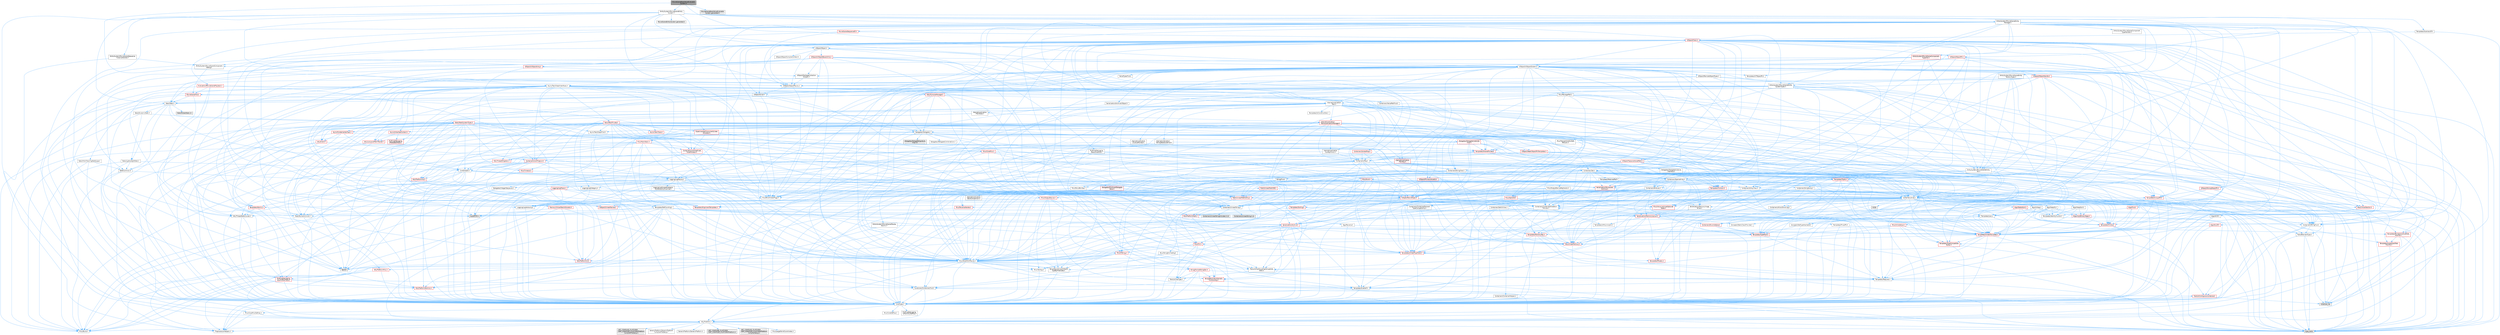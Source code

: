 digraph "MovieSceneBaseValueEvaluatorSystem.h"
{
 // INTERACTIVE_SVG=YES
 // LATEX_PDF_SIZE
  bgcolor="transparent";
  edge [fontname=Helvetica,fontsize=10,labelfontname=Helvetica,labelfontsize=10];
  node [fontname=Helvetica,fontsize=10,shape=box,height=0.2,width=0.4];
  Node1 [id="Node000001",label="MovieSceneBaseValueEvaluator\lSystem.h",height=0.2,width=0.4,color="gray40", fillcolor="grey60", style="filled", fontcolor="black",tooltip=" "];
  Node1 -> Node2 [id="edge1_Node000001_Node000002",color="steelblue1",style="solid",tooltip=" "];
  Node2 [id="Node000002",label="EntitySystem/MovieSceneEntity\lSystem.h",height=0.2,width=0.4,color="grey40", fillcolor="white", style="filled",URL="$dd/d4b/MovieSceneEntitySystem_8h.html",tooltip=" "];
  Node2 -> Node3 [id="edge2_Node000002_Node000003",color="steelblue1",style="solid",tooltip=" "];
  Node3 [id="Node000003",label="Async/TaskGraphInterfaces.h",height=0.2,width=0.4,color="grey40", fillcolor="white", style="filled",URL="$d2/d4c/TaskGraphInterfaces_8h.html",tooltip=" "];
  Node3 -> Node4 [id="edge3_Node000003_Node000004",color="steelblue1",style="solid",tooltip=" "];
  Node4 [id="Node000004",label="CoreTypes.h",height=0.2,width=0.4,color="grey40", fillcolor="white", style="filled",URL="$dc/dec/CoreTypes_8h.html",tooltip=" "];
  Node4 -> Node5 [id="edge4_Node000004_Node000005",color="steelblue1",style="solid",tooltip=" "];
  Node5 [id="Node000005",label="HAL/Platform.h",height=0.2,width=0.4,color="grey40", fillcolor="white", style="filled",URL="$d9/dd0/Platform_8h.html",tooltip=" "];
  Node5 -> Node6 [id="edge5_Node000005_Node000006",color="steelblue1",style="solid",tooltip=" "];
  Node6 [id="Node000006",label="Misc/Build.h",height=0.2,width=0.4,color="grey40", fillcolor="white", style="filled",URL="$d3/dbb/Build_8h.html",tooltip=" "];
  Node5 -> Node7 [id="edge6_Node000005_Node000007",color="steelblue1",style="solid",tooltip=" "];
  Node7 [id="Node000007",label="Misc/LargeWorldCoordinates.h",height=0.2,width=0.4,color="grey40", fillcolor="white", style="filled",URL="$d2/dcb/LargeWorldCoordinates_8h.html",tooltip=" "];
  Node5 -> Node8 [id="edge7_Node000005_Node000008",color="steelblue1",style="solid",tooltip=" "];
  Node8 [id="Node000008",label="type_traits",height=0.2,width=0.4,color="grey60", fillcolor="#E0E0E0", style="filled",tooltip=" "];
  Node5 -> Node9 [id="edge8_Node000005_Node000009",color="steelblue1",style="solid",tooltip=" "];
  Node9 [id="Node000009",label="PreprocessorHelpers.h",height=0.2,width=0.4,color="grey40", fillcolor="white", style="filled",URL="$db/ddb/PreprocessorHelpers_8h.html",tooltip=" "];
  Node5 -> Node10 [id="edge9_Node000005_Node000010",color="steelblue1",style="solid",tooltip=" "];
  Node10 [id="Node000010",label="UBT_COMPILED_PLATFORM\l/UBT_COMPILED_PLATFORMPlatform\lCompilerPreSetup.h",height=0.2,width=0.4,color="grey60", fillcolor="#E0E0E0", style="filled",tooltip=" "];
  Node5 -> Node11 [id="edge10_Node000005_Node000011",color="steelblue1",style="solid",tooltip=" "];
  Node11 [id="Node000011",label="GenericPlatform/GenericPlatform\lCompilerPreSetup.h",height=0.2,width=0.4,color="grey40", fillcolor="white", style="filled",URL="$d9/dc8/GenericPlatformCompilerPreSetup_8h.html",tooltip=" "];
  Node5 -> Node12 [id="edge11_Node000005_Node000012",color="steelblue1",style="solid",tooltip=" "];
  Node12 [id="Node000012",label="GenericPlatform/GenericPlatform.h",height=0.2,width=0.4,color="grey40", fillcolor="white", style="filled",URL="$d6/d84/GenericPlatform_8h.html",tooltip=" "];
  Node5 -> Node13 [id="edge12_Node000005_Node000013",color="steelblue1",style="solid",tooltip=" "];
  Node13 [id="Node000013",label="UBT_COMPILED_PLATFORM\l/UBT_COMPILED_PLATFORMPlatform.h",height=0.2,width=0.4,color="grey60", fillcolor="#E0E0E0", style="filled",tooltip=" "];
  Node5 -> Node14 [id="edge13_Node000005_Node000014",color="steelblue1",style="solid",tooltip=" "];
  Node14 [id="Node000014",label="UBT_COMPILED_PLATFORM\l/UBT_COMPILED_PLATFORMPlatform\lCompilerSetup.h",height=0.2,width=0.4,color="grey60", fillcolor="#E0E0E0", style="filled",tooltip=" "];
  Node4 -> Node15 [id="edge14_Node000004_Node000015",color="steelblue1",style="solid",tooltip=" "];
  Node15 [id="Node000015",label="ProfilingDebugging\l/UMemoryDefines.h",height=0.2,width=0.4,color="grey40", fillcolor="white", style="filled",URL="$d2/da2/UMemoryDefines_8h.html",tooltip=" "];
  Node4 -> Node16 [id="edge15_Node000004_Node000016",color="steelblue1",style="solid",tooltip=" "];
  Node16 [id="Node000016",label="Misc/CoreMiscDefines.h",height=0.2,width=0.4,color="grey40", fillcolor="white", style="filled",URL="$da/d38/CoreMiscDefines_8h.html",tooltip=" "];
  Node16 -> Node5 [id="edge16_Node000016_Node000005",color="steelblue1",style="solid",tooltip=" "];
  Node16 -> Node9 [id="edge17_Node000016_Node000009",color="steelblue1",style="solid",tooltip=" "];
  Node4 -> Node17 [id="edge18_Node000004_Node000017",color="steelblue1",style="solid",tooltip=" "];
  Node17 [id="Node000017",label="Misc/CoreDefines.h",height=0.2,width=0.4,color="grey40", fillcolor="white", style="filled",URL="$d3/dd2/CoreDefines_8h.html",tooltip=" "];
  Node3 -> Node18 [id="edge19_Node000003_Node000018",color="steelblue1",style="solid",tooltip=" "];
  Node18 [id="Node000018",label="Misc/AssertionMacros.h",height=0.2,width=0.4,color="grey40", fillcolor="white", style="filled",URL="$d0/dfa/AssertionMacros_8h.html",tooltip=" "];
  Node18 -> Node4 [id="edge20_Node000018_Node000004",color="steelblue1",style="solid",tooltip=" "];
  Node18 -> Node5 [id="edge21_Node000018_Node000005",color="steelblue1",style="solid",tooltip=" "];
  Node18 -> Node19 [id="edge22_Node000018_Node000019",color="steelblue1",style="solid",tooltip=" "];
  Node19 [id="Node000019",label="HAL/PlatformMisc.h",height=0.2,width=0.4,color="red", fillcolor="#FFF0F0", style="filled",URL="$d0/df5/PlatformMisc_8h.html",tooltip=" "];
  Node19 -> Node4 [id="edge23_Node000019_Node000004",color="steelblue1",style="solid",tooltip=" "];
  Node19 -> Node47 [id="edge24_Node000019_Node000047",color="steelblue1",style="solid",tooltip=" "];
  Node47 [id="Node000047",label="ProfilingDebugging\l/CpuProfilerTrace.h",height=0.2,width=0.4,color="red", fillcolor="#FFF0F0", style="filled",URL="$da/dcb/CpuProfilerTrace_8h.html",tooltip=" "];
  Node47 -> Node4 [id="edge25_Node000047_Node000004",color="steelblue1",style="solid",tooltip=" "];
  Node47 -> Node27 [id="edge26_Node000047_Node000027",color="steelblue1",style="solid",tooltip=" "];
  Node27 [id="Node000027",label="Containers/ContainersFwd.h",height=0.2,width=0.4,color="grey40", fillcolor="white", style="filled",URL="$d4/d0a/ContainersFwd_8h.html",tooltip=" "];
  Node27 -> Node5 [id="edge27_Node000027_Node000005",color="steelblue1",style="solid",tooltip=" "];
  Node27 -> Node4 [id="edge28_Node000027_Node000004",color="steelblue1",style="solid",tooltip=" "];
  Node27 -> Node24 [id="edge29_Node000027_Node000024",color="steelblue1",style="solid",tooltip=" "];
  Node24 [id="Node000024",label="Traits/IsContiguousContainer.h",height=0.2,width=0.4,color="red", fillcolor="#FFF0F0", style="filled",URL="$d5/d3c/IsContiguousContainer_8h.html",tooltip=" "];
  Node24 -> Node4 [id="edge30_Node000024_Node000004",color="steelblue1",style="solid",tooltip=" "];
  Node24 -> Node23 [id="edge31_Node000024_Node000023",color="steelblue1",style="solid",tooltip=" "];
  Node23 [id="Node000023",label="initializer_list",height=0.2,width=0.4,color="grey60", fillcolor="#E0E0E0", style="filled",tooltip=" "];
  Node47 -> Node48 [id="edge32_Node000047_Node000048",color="steelblue1",style="solid",tooltip=" "];
  Node48 [id="Node000048",label="HAL/PlatformAtomics.h",height=0.2,width=0.4,color="red", fillcolor="#FFF0F0", style="filled",URL="$d3/d36/PlatformAtomics_8h.html",tooltip=" "];
  Node48 -> Node4 [id="edge33_Node000048_Node000004",color="steelblue1",style="solid",tooltip=" "];
  Node47 -> Node9 [id="edge34_Node000047_Node000009",color="steelblue1",style="solid",tooltip=" "];
  Node47 -> Node6 [id="edge35_Node000047_Node000006",color="steelblue1",style="solid",tooltip=" "];
  Node18 -> Node9 [id="edge36_Node000018_Node000009",color="steelblue1",style="solid",tooltip=" "];
  Node18 -> Node55 [id="edge37_Node000018_Node000055",color="steelblue1",style="solid",tooltip=" "];
  Node55 [id="Node000055",label="Templates/EnableIf.h",height=0.2,width=0.4,color="grey40", fillcolor="white", style="filled",URL="$d7/d60/EnableIf_8h.html",tooltip=" "];
  Node55 -> Node4 [id="edge38_Node000055_Node000004",color="steelblue1",style="solid",tooltip=" "];
  Node18 -> Node56 [id="edge39_Node000018_Node000056",color="steelblue1",style="solid",tooltip=" "];
  Node56 [id="Node000056",label="Templates/IsArrayOrRefOf\lTypeByPredicate.h",height=0.2,width=0.4,color="grey40", fillcolor="white", style="filled",URL="$d6/da1/IsArrayOrRefOfTypeByPredicate_8h.html",tooltip=" "];
  Node56 -> Node4 [id="edge40_Node000056_Node000004",color="steelblue1",style="solid",tooltip=" "];
  Node18 -> Node57 [id="edge41_Node000018_Node000057",color="steelblue1",style="solid",tooltip=" "];
  Node57 [id="Node000057",label="Templates/IsValidVariadic\lFunctionArg.h",height=0.2,width=0.4,color="red", fillcolor="#FFF0F0", style="filled",URL="$d0/dc8/IsValidVariadicFunctionArg_8h.html",tooltip=" "];
  Node57 -> Node4 [id="edge42_Node000057_Node000004",color="steelblue1",style="solid",tooltip=" "];
  Node57 -> Node8 [id="edge43_Node000057_Node000008",color="steelblue1",style="solid",tooltip=" "];
  Node18 -> Node59 [id="edge44_Node000018_Node000059",color="steelblue1",style="solid",tooltip=" "];
  Node59 [id="Node000059",label="Traits/IsCharEncodingCompatible\lWith.h",height=0.2,width=0.4,color="grey40", fillcolor="white", style="filled",URL="$df/dd1/IsCharEncodingCompatibleWith_8h.html",tooltip=" "];
  Node59 -> Node8 [id="edge45_Node000059_Node000008",color="steelblue1",style="solid",tooltip=" "];
  Node59 -> Node60 [id="edge46_Node000059_Node000060",color="steelblue1",style="solid",tooltip=" "];
  Node60 [id="Node000060",label="Traits/IsCharType.h",height=0.2,width=0.4,color="grey40", fillcolor="white", style="filled",URL="$db/d51/IsCharType_8h.html",tooltip=" "];
  Node60 -> Node4 [id="edge47_Node000060_Node000004",color="steelblue1",style="solid",tooltip=" "];
  Node18 -> Node61 [id="edge48_Node000018_Node000061",color="steelblue1",style="solid",tooltip=" "];
  Node61 [id="Node000061",label="Misc/VarArgs.h",height=0.2,width=0.4,color="grey40", fillcolor="white", style="filled",URL="$d5/d6f/VarArgs_8h.html",tooltip=" "];
  Node61 -> Node4 [id="edge49_Node000061_Node000004",color="steelblue1",style="solid",tooltip=" "];
  Node18 -> Node62 [id="edge50_Node000018_Node000062",color="steelblue1",style="solid",tooltip=" "];
  Node62 [id="Node000062",label="String/FormatStringSan.h",height=0.2,width=0.4,color="red", fillcolor="#FFF0F0", style="filled",URL="$d3/d8b/FormatStringSan_8h.html",tooltip=" "];
  Node62 -> Node8 [id="edge51_Node000062_Node000008",color="steelblue1",style="solid",tooltip=" "];
  Node62 -> Node4 [id="edge52_Node000062_Node000004",color="steelblue1",style="solid",tooltip=" "];
  Node62 -> Node63 [id="edge53_Node000062_Node000063",color="steelblue1",style="solid",tooltip=" "];
  Node63 [id="Node000063",label="Templates/Requires.h",height=0.2,width=0.4,color="grey40", fillcolor="white", style="filled",URL="$dc/d96/Requires_8h.html",tooltip=" "];
  Node63 -> Node55 [id="edge54_Node000063_Node000055",color="steelblue1",style="solid",tooltip=" "];
  Node63 -> Node8 [id="edge55_Node000063_Node000008",color="steelblue1",style="solid",tooltip=" "];
  Node62 -> Node57 [id="edge56_Node000062_Node000057",color="steelblue1",style="solid",tooltip=" "];
  Node62 -> Node60 [id="edge57_Node000062_Node000060",color="steelblue1",style="solid",tooltip=" "];
  Node62 -> Node27 [id="edge58_Node000062_Node000027",color="steelblue1",style="solid",tooltip=" "];
  Node18 -> Node68 [id="edge59_Node000018_Node000068",color="steelblue1",style="solid",tooltip=" "];
  Node68 [id="Node000068",label="atomic",height=0.2,width=0.4,color="grey60", fillcolor="#E0E0E0", style="filled",tooltip=" "];
  Node3 -> Node69 [id="edge60_Node000003_Node000069",color="steelblue1",style="solid",tooltip=" "];
  Node69 [id="Node000069",label="Containers/ContainerAllocation\lPolicies.h",height=0.2,width=0.4,color="grey40", fillcolor="white", style="filled",URL="$d7/dff/ContainerAllocationPolicies_8h.html",tooltip=" "];
  Node69 -> Node4 [id="edge61_Node000069_Node000004",color="steelblue1",style="solid",tooltip=" "];
  Node69 -> Node70 [id="edge62_Node000069_Node000070",color="steelblue1",style="solid",tooltip=" "];
  Node70 [id="Node000070",label="Containers/ContainerHelpers.h",height=0.2,width=0.4,color="grey40", fillcolor="white", style="filled",URL="$d7/d33/ContainerHelpers_8h.html",tooltip=" "];
  Node70 -> Node4 [id="edge63_Node000070_Node000004",color="steelblue1",style="solid",tooltip=" "];
  Node69 -> Node69 [id="edge64_Node000069_Node000069",color="steelblue1",style="solid",tooltip=" "];
  Node69 -> Node71 [id="edge65_Node000069_Node000071",color="steelblue1",style="solid",tooltip=" "];
  Node71 [id="Node000071",label="HAL/PlatformMath.h",height=0.2,width=0.4,color="red", fillcolor="#FFF0F0", style="filled",URL="$dc/d53/PlatformMath_8h.html",tooltip=" "];
  Node71 -> Node4 [id="edge66_Node000071_Node000004",color="steelblue1",style="solid",tooltip=" "];
  Node69 -> Node90 [id="edge67_Node000069_Node000090",color="steelblue1",style="solid",tooltip=" "];
  Node90 [id="Node000090",label="HAL/UnrealMemory.h",height=0.2,width=0.4,color="red", fillcolor="#FFF0F0", style="filled",URL="$d9/d96/UnrealMemory_8h.html",tooltip=" "];
  Node90 -> Node4 [id="edge68_Node000090_Node000004",color="steelblue1",style="solid",tooltip=" "];
  Node69 -> Node41 [id="edge69_Node000069_Node000041",color="steelblue1",style="solid",tooltip=" "];
  Node41 [id="Node000041",label="Math/NumericLimits.h",height=0.2,width=0.4,color="grey40", fillcolor="white", style="filled",URL="$df/d1b/NumericLimits_8h.html",tooltip=" "];
  Node41 -> Node4 [id="edge70_Node000041_Node000004",color="steelblue1",style="solid",tooltip=" "];
  Node69 -> Node18 [id="edge71_Node000069_Node000018",color="steelblue1",style="solid",tooltip=" "];
  Node69 -> Node107 [id="edge72_Node000069_Node000107",color="steelblue1",style="solid",tooltip=" "];
  Node107 [id="Node000107",label="Templates/IsPolymorphic.h",height=0.2,width=0.4,color="grey40", fillcolor="white", style="filled",URL="$dc/d20/IsPolymorphic_8h.html",tooltip=" "];
  Node69 -> Node108 [id="edge73_Node000069_Node000108",color="steelblue1",style="solid",tooltip=" "];
  Node108 [id="Node000108",label="Templates/MemoryOps.h",height=0.2,width=0.4,color="red", fillcolor="#FFF0F0", style="filled",URL="$db/dea/MemoryOps_8h.html",tooltip=" "];
  Node108 -> Node4 [id="edge74_Node000108_Node000004",color="steelblue1",style="solid",tooltip=" "];
  Node108 -> Node90 [id="edge75_Node000108_Node000090",color="steelblue1",style="solid",tooltip=" "];
  Node108 -> Node63 [id="edge76_Node000108_Node000063",color="steelblue1",style="solid",tooltip=" "];
  Node108 -> Node77 [id="edge77_Node000108_Node000077",color="steelblue1",style="solid",tooltip=" "];
  Node77 [id="Node000077",label="Templates/UnrealTypeTraits.h",height=0.2,width=0.4,color="red", fillcolor="#FFF0F0", style="filled",URL="$d2/d2d/UnrealTypeTraits_8h.html",tooltip=" "];
  Node77 -> Node4 [id="edge78_Node000077_Node000004",color="steelblue1",style="solid",tooltip=" "];
  Node77 -> Node18 [id="edge79_Node000077_Node000018",color="steelblue1",style="solid",tooltip=" "];
  Node77 -> Node55 [id="edge80_Node000077_Node000055",color="steelblue1",style="solid",tooltip=" "];
  Node77 -> Node80 [id="edge81_Node000077_Node000080",color="steelblue1",style="solid",tooltip=" "];
  Node80 [id="Node000080",label="Templates/Models.h",height=0.2,width=0.4,color="red", fillcolor="#FFF0F0", style="filled",URL="$d3/d0c/Models_8h.html",tooltip=" "];
  Node108 -> Node8 [id="edge82_Node000108_Node000008",color="steelblue1",style="solid",tooltip=" "];
  Node69 -> Node87 [id="edge83_Node000069_Node000087",color="steelblue1",style="solid",tooltip=" "];
  Node87 [id="Node000087",label="Templates/TypeCompatible\lBytes.h",height=0.2,width=0.4,color="red", fillcolor="#FFF0F0", style="filled",URL="$df/d0a/TypeCompatibleBytes_8h.html",tooltip=" "];
  Node87 -> Node4 [id="edge84_Node000087_Node000004",color="steelblue1",style="solid",tooltip=" "];
  Node87 -> Node8 [id="edge85_Node000087_Node000008",color="steelblue1",style="solid",tooltip=" "];
  Node69 -> Node8 [id="edge86_Node000069_Node000008",color="steelblue1",style="solid",tooltip=" "];
  Node3 -> Node110 [id="edge87_Node000003_Node000110",color="steelblue1",style="solid",tooltip=" "];
  Node110 [id="Node000110",label="Containers/Array.h",height=0.2,width=0.4,color="grey40", fillcolor="white", style="filled",URL="$df/dd0/Array_8h.html",tooltip=" "];
  Node110 -> Node4 [id="edge88_Node000110_Node000004",color="steelblue1",style="solid",tooltip=" "];
  Node110 -> Node18 [id="edge89_Node000110_Node000018",color="steelblue1",style="solid",tooltip=" "];
  Node110 -> Node111 [id="edge90_Node000110_Node000111",color="steelblue1",style="solid",tooltip=" "];
  Node111 [id="Node000111",label="Misc/IntrusiveUnsetOptional\lState.h",height=0.2,width=0.4,color="red", fillcolor="#FFF0F0", style="filled",URL="$d2/d0a/IntrusiveUnsetOptionalState_8h.html",tooltip=" "];
  Node110 -> Node113 [id="edge91_Node000110_Node000113",color="steelblue1",style="solid",tooltip=" "];
  Node113 [id="Node000113",label="Misc/ReverseIterate.h",height=0.2,width=0.4,color="red", fillcolor="#FFF0F0", style="filled",URL="$db/de3/ReverseIterate_8h.html",tooltip=" "];
  Node113 -> Node5 [id="edge92_Node000113_Node000005",color="steelblue1",style="solid",tooltip=" "];
  Node110 -> Node90 [id="edge93_Node000110_Node000090",color="steelblue1",style="solid",tooltip=" "];
  Node110 -> Node77 [id="edge94_Node000110_Node000077",color="steelblue1",style="solid",tooltip=" "];
  Node110 -> Node115 [id="edge95_Node000110_Node000115",color="steelblue1",style="solid",tooltip=" "];
  Node115 [id="Node000115",label="Templates/UnrealTemplate.h",height=0.2,width=0.4,color="red", fillcolor="#FFF0F0", style="filled",URL="$d4/d24/UnrealTemplate_8h.html",tooltip=" "];
  Node115 -> Node4 [id="edge96_Node000115_Node000004",color="steelblue1",style="solid",tooltip=" "];
  Node115 -> Node90 [id="edge97_Node000115_Node000090",color="steelblue1",style="solid",tooltip=" "];
  Node115 -> Node77 [id="edge98_Node000115_Node000077",color="steelblue1",style="solid",tooltip=" "];
  Node115 -> Node63 [id="edge99_Node000115_Node000063",color="steelblue1",style="solid",tooltip=" "];
  Node115 -> Node87 [id="edge100_Node000115_Node000087",color="steelblue1",style="solid",tooltip=" "];
  Node115 -> Node24 [id="edge101_Node000115_Node000024",color="steelblue1",style="solid",tooltip=" "];
  Node115 -> Node8 [id="edge102_Node000115_Node000008",color="steelblue1",style="solid",tooltip=" "];
  Node110 -> Node118 [id="edge103_Node000110_Node000118",color="steelblue1",style="solid",tooltip=" "];
  Node118 [id="Node000118",label="Containers/AllowShrinking.h",height=0.2,width=0.4,color="grey40", fillcolor="white", style="filled",URL="$d7/d1a/AllowShrinking_8h.html",tooltip=" "];
  Node118 -> Node4 [id="edge104_Node000118_Node000004",color="steelblue1",style="solid",tooltip=" "];
  Node110 -> Node69 [id="edge105_Node000110_Node000069",color="steelblue1",style="solid",tooltip=" "];
  Node110 -> Node119 [id="edge106_Node000110_Node000119",color="steelblue1",style="solid",tooltip=" "];
  Node119 [id="Node000119",label="Containers/ContainerElement\lTypeCompatibility.h",height=0.2,width=0.4,color="grey40", fillcolor="white", style="filled",URL="$df/ddf/ContainerElementTypeCompatibility_8h.html",tooltip=" "];
  Node119 -> Node4 [id="edge107_Node000119_Node000004",color="steelblue1",style="solid",tooltip=" "];
  Node119 -> Node77 [id="edge108_Node000119_Node000077",color="steelblue1",style="solid",tooltip=" "];
  Node110 -> Node120 [id="edge109_Node000110_Node000120",color="steelblue1",style="solid",tooltip=" "];
  Node120 [id="Node000120",label="Serialization/Archive.h",height=0.2,width=0.4,color="red", fillcolor="#FFF0F0", style="filled",URL="$d7/d3b/Archive_8h.html",tooltip=" "];
  Node120 -> Node4 [id="edge110_Node000120_Node000004",color="steelblue1",style="solid",tooltip=" "];
  Node120 -> Node18 [id="edge111_Node000120_Node000018",color="steelblue1",style="solid",tooltip=" "];
  Node120 -> Node6 [id="edge112_Node000120_Node000006",color="steelblue1",style="solid",tooltip=" "];
  Node120 -> Node61 [id="edge113_Node000120_Node000061",color="steelblue1",style="solid",tooltip=" "];
  Node120 -> Node55 [id="edge114_Node000120_Node000055",color="steelblue1",style="solid",tooltip=" "];
  Node120 -> Node56 [id="edge115_Node000120_Node000056",color="steelblue1",style="solid",tooltip=" "];
  Node120 -> Node57 [id="edge116_Node000120_Node000057",color="steelblue1",style="solid",tooltip=" "];
  Node120 -> Node115 [id="edge117_Node000120_Node000115",color="steelblue1",style="solid",tooltip=" "];
  Node120 -> Node59 [id="edge118_Node000120_Node000059",color="steelblue1",style="solid",tooltip=" "];
  Node110 -> Node130 [id="edge119_Node000110_Node000130",color="steelblue1",style="solid",tooltip=" "];
  Node130 [id="Node000130",label="Serialization/MemoryImage\lWriter.h",height=0.2,width=0.4,color="grey40", fillcolor="white", style="filled",URL="$d0/d08/MemoryImageWriter_8h.html",tooltip=" "];
  Node130 -> Node4 [id="edge120_Node000130_Node000004",color="steelblue1",style="solid",tooltip=" "];
  Node130 -> Node131 [id="edge121_Node000130_Node000131",color="steelblue1",style="solid",tooltip=" "];
  Node131 [id="Node000131",label="Serialization/MemoryLayout.h",height=0.2,width=0.4,color="red", fillcolor="#FFF0F0", style="filled",URL="$d7/d66/MemoryLayout_8h.html",tooltip=" "];
  Node131 -> Node132 [id="edge122_Node000131_Node000132",color="steelblue1",style="solid",tooltip=" "];
  Node132 [id="Node000132",label="Concepts/StaticClassProvider.h",height=0.2,width=0.4,color="grey40", fillcolor="white", style="filled",URL="$dd/d83/StaticClassProvider_8h.html",tooltip=" "];
  Node131 -> Node134 [id="edge123_Node000131_Node000134",color="steelblue1",style="solid",tooltip=" "];
  Node134 [id="Node000134",label="Containers/EnumAsByte.h",height=0.2,width=0.4,color="red", fillcolor="#FFF0F0", style="filled",URL="$d6/d9a/EnumAsByte_8h.html",tooltip=" "];
  Node134 -> Node4 [id="edge124_Node000134_Node000004",color="steelblue1",style="solid",tooltip=" "];
  Node134 -> Node135 [id="edge125_Node000134_Node000135",color="steelblue1",style="solid",tooltip=" "];
  Node135 [id="Node000135",label="Templates/TypeHash.h",height=0.2,width=0.4,color="red", fillcolor="#FFF0F0", style="filled",URL="$d1/d62/TypeHash_8h.html",tooltip=" "];
  Node135 -> Node4 [id="edge126_Node000135_Node000004",color="steelblue1",style="solid",tooltip=" "];
  Node135 -> Node63 [id="edge127_Node000135_Node000063",color="steelblue1",style="solid",tooltip=" "];
  Node135 -> Node136 [id="edge128_Node000135_Node000136",color="steelblue1",style="solid",tooltip=" "];
  Node136 [id="Node000136",label="Misc/Crc.h",height=0.2,width=0.4,color="red", fillcolor="#FFF0F0", style="filled",URL="$d4/dd2/Crc_8h.html",tooltip=" "];
  Node136 -> Node4 [id="edge129_Node000136_Node000004",color="steelblue1",style="solid",tooltip=" "];
  Node136 -> Node18 [id="edge130_Node000136_Node000018",color="steelblue1",style="solid",tooltip=" "];
  Node136 -> Node137 [id="edge131_Node000136_Node000137",color="steelblue1",style="solid",tooltip=" "];
  Node137 [id="Node000137",label="Misc/CString.h",height=0.2,width=0.4,color="red", fillcolor="#FFF0F0", style="filled",URL="$d2/d49/CString_8h.html",tooltip=" "];
  Node137 -> Node4 [id="edge132_Node000137_Node000004",color="steelblue1",style="solid",tooltip=" "];
  Node137 -> Node31 [id="edge133_Node000137_Node000031",color="steelblue1",style="solid",tooltip=" "];
  Node31 [id="Node000031",label="HAL/PlatformCrt.h",height=0.2,width=0.4,color="red", fillcolor="#FFF0F0", style="filled",URL="$d8/d75/PlatformCrt_8h.html",tooltip=" "];
  Node137 -> Node18 [id="edge134_Node000137_Node000018",color="steelblue1",style="solid",tooltip=" "];
  Node137 -> Node61 [id="edge135_Node000137_Node000061",color="steelblue1",style="solid",tooltip=" "];
  Node137 -> Node56 [id="edge136_Node000137_Node000056",color="steelblue1",style="solid",tooltip=" "];
  Node137 -> Node57 [id="edge137_Node000137_Node000057",color="steelblue1",style="solid",tooltip=" "];
  Node137 -> Node59 [id="edge138_Node000137_Node000059",color="steelblue1",style="solid",tooltip=" "];
  Node136 -> Node77 [id="edge139_Node000136_Node000077",color="steelblue1",style="solid",tooltip=" "];
  Node136 -> Node60 [id="edge140_Node000136_Node000060",color="steelblue1",style="solid",tooltip=" "];
  Node135 -> Node8 [id="edge141_Node000135_Node000008",color="steelblue1",style="solid",tooltip=" "];
  Node131 -> Node21 [id="edge142_Node000131_Node000021",color="steelblue1",style="solid",tooltip=" "];
  Node21 [id="Node000021",label="Containers/StringFwd.h",height=0.2,width=0.4,color="grey40", fillcolor="white", style="filled",URL="$df/d37/StringFwd_8h.html",tooltip=" "];
  Node21 -> Node4 [id="edge143_Node000021_Node000004",color="steelblue1",style="solid",tooltip=" "];
  Node21 -> Node22 [id="edge144_Node000021_Node000022",color="steelblue1",style="solid",tooltip=" "];
  Node22 [id="Node000022",label="Traits/ElementType.h",height=0.2,width=0.4,color="grey40", fillcolor="white", style="filled",URL="$d5/d4f/ElementType_8h.html",tooltip=" "];
  Node22 -> Node5 [id="edge145_Node000022_Node000005",color="steelblue1",style="solid",tooltip=" "];
  Node22 -> Node23 [id="edge146_Node000022_Node000023",color="steelblue1",style="solid",tooltip=" "];
  Node22 -> Node8 [id="edge147_Node000022_Node000008",color="steelblue1",style="solid",tooltip=" "];
  Node21 -> Node24 [id="edge148_Node000021_Node000024",color="steelblue1",style="solid",tooltip=" "];
  Node131 -> Node90 [id="edge149_Node000131_Node000090",color="steelblue1",style="solid",tooltip=" "];
  Node131 -> Node55 [id="edge150_Node000131_Node000055",color="steelblue1",style="solid",tooltip=" "];
  Node131 -> Node107 [id="edge151_Node000131_Node000107",color="steelblue1",style="solid",tooltip=" "];
  Node131 -> Node80 [id="edge152_Node000131_Node000080",color="steelblue1",style="solid",tooltip=" "];
  Node131 -> Node115 [id="edge153_Node000131_Node000115",color="steelblue1",style="solid",tooltip=" "];
  Node110 -> Node144 [id="edge154_Node000110_Node000144",color="steelblue1",style="solid",tooltip=" "];
  Node144 [id="Node000144",label="Algo/Heapify.h",height=0.2,width=0.4,color="grey40", fillcolor="white", style="filled",URL="$d0/d2a/Heapify_8h.html",tooltip=" "];
  Node144 -> Node145 [id="edge155_Node000144_Node000145",color="steelblue1",style="solid",tooltip=" "];
  Node145 [id="Node000145",label="Algo/Impl/BinaryHeap.h",height=0.2,width=0.4,color="red", fillcolor="#FFF0F0", style="filled",URL="$d7/da3/Algo_2Impl_2BinaryHeap_8h.html",tooltip=" "];
  Node145 -> Node146 [id="edge156_Node000145_Node000146",color="steelblue1",style="solid",tooltip=" "];
  Node146 [id="Node000146",label="Templates/Invoke.h",height=0.2,width=0.4,color="red", fillcolor="#FFF0F0", style="filled",URL="$d7/deb/Invoke_8h.html",tooltip=" "];
  Node146 -> Node4 [id="edge157_Node000146_Node000004",color="steelblue1",style="solid",tooltip=" "];
  Node146 -> Node115 [id="edge158_Node000146_Node000115",color="steelblue1",style="solid",tooltip=" "];
  Node146 -> Node8 [id="edge159_Node000146_Node000008",color="steelblue1",style="solid",tooltip=" "];
  Node145 -> Node8 [id="edge160_Node000145_Node000008",color="steelblue1",style="solid",tooltip=" "];
  Node144 -> Node150 [id="edge161_Node000144_Node000150",color="steelblue1",style="solid",tooltip=" "];
  Node150 [id="Node000150",label="Templates/IdentityFunctor.h",height=0.2,width=0.4,color="grey40", fillcolor="white", style="filled",URL="$d7/d2e/IdentityFunctor_8h.html",tooltip=" "];
  Node150 -> Node5 [id="edge162_Node000150_Node000005",color="steelblue1",style="solid",tooltip=" "];
  Node144 -> Node146 [id="edge163_Node000144_Node000146",color="steelblue1",style="solid",tooltip=" "];
  Node144 -> Node151 [id="edge164_Node000144_Node000151",color="steelblue1",style="solid",tooltip=" "];
  Node151 [id="Node000151",label="Templates/Less.h",height=0.2,width=0.4,color="grey40", fillcolor="white", style="filled",URL="$de/dc8/Less_8h.html",tooltip=" "];
  Node151 -> Node4 [id="edge165_Node000151_Node000004",color="steelblue1",style="solid",tooltip=" "];
  Node151 -> Node115 [id="edge166_Node000151_Node000115",color="steelblue1",style="solid",tooltip=" "];
  Node144 -> Node115 [id="edge167_Node000144_Node000115",color="steelblue1",style="solid",tooltip=" "];
  Node110 -> Node152 [id="edge168_Node000110_Node000152",color="steelblue1",style="solid",tooltip=" "];
  Node152 [id="Node000152",label="Algo/HeapSort.h",height=0.2,width=0.4,color="grey40", fillcolor="white", style="filled",URL="$d3/d92/HeapSort_8h.html",tooltip=" "];
  Node152 -> Node145 [id="edge169_Node000152_Node000145",color="steelblue1",style="solid",tooltip=" "];
  Node152 -> Node150 [id="edge170_Node000152_Node000150",color="steelblue1",style="solid",tooltip=" "];
  Node152 -> Node151 [id="edge171_Node000152_Node000151",color="steelblue1",style="solid",tooltip=" "];
  Node152 -> Node115 [id="edge172_Node000152_Node000115",color="steelblue1",style="solid",tooltip=" "];
  Node110 -> Node153 [id="edge173_Node000110_Node000153",color="steelblue1",style="solid",tooltip=" "];
  Node153 [id="Node000153",label="Algo/IsHeap.h",height=0.2,width=0.4,color="grey40", fillcolor="white", style="filled",URL="$de/d32/IsHeap_8h.html",tooltip=" "];
  Node153 -> Node145 [id="edge174_Node000153_Node000145",color="steelblue1",style="solid",tooltip=" "];
  Node153 -> Node150 [id="edge175_Node000153_Node000150",color="steelblue1",style="solid",tooltip=" "];
  Node153 -> Node146 [id="edge176_Node000153_Node000146",color="steelblue1",style="solid",tooltip=" "];
  Node153 -> Node151 [id="edge177_Node000153_Node000151",color="steelblue1",style="solid",tooltip=" "];
  Node153 -> Node115 [id="edge178_Node000153_Node000115",color="steelblue1",style="solid",tooltip=" "];
  Node110 -> Node145 [id="edge179_Node000110_Node000145",color="steelblue1",style="solid",tooltip=" "];
  Node110 -> Node154 [id="edge180_Node000110_Node000154",color="steelblue1",style="solid",tooltip=" "];
  Node154 [id="Node000154",label="Algo/StableSort.h",height=0.2,width=0.4,color="red", fillcolor="#FFF0F0", style="filled",URL="$d7/d3c/StableSort_8h.html",tooltip=" "];
  Node154 -> Node150 [id="edge181_Node000154_Node000150",color="steelblue1",style="solid",tooltip=" "];
  Node154 -> Node146 [id="edge182_Node000154_Node000146",color="steelblue1",style="solid",tooltip=" "];
  Node154 -> Node151 [id="edge183_Node000154_Node000151",color="steelblue1",style="solid",tooltip=" "];
  Node154 -> Node115 [id="edge184_Node000154_Node000115",color="steelblue1",style="solid",tooltip=" "];
  Node110 -> Node157 [id="edge185_Node000110_Node000157",color="steelblue1",style="solid",tooltip=" "];
  Node157 [id="Node000157",label="Concepts/GetTypeHashable.h",height=0.2,width=0.4,color="grey40", fillcolor="white", style="filled",URL="$d3/da2/GetTypeHashable_8h.html",tooltip=" "];
  Node157 -> Node4 [id="edge186_Node000157_Node000004",color="steelblue1",style="solid",tooltip=" "];
  Node157 -> Node135 [id="edge187_Node000157_Node000135",color="steelblue1",style="solid",tooltip=" "];
  Node110 -> Node150 [id="edge188_Node000110_Node000150",color="steelblue1",style="solid",tooltip=" "];
  Node110 -> Node146 [id="edge189_Node000110_Node000146",color="steelblue1",style="solid",tooltip=" "];
  Node110 -> Node151 [id="edge190_Node000110_Node000151",color="steelblue1",style="solid",tooltip=" "];
  Node110 -> Node158 [id="edge191_Node000110_Node000158",color="steelblue1",style="solid",tooltip=" "];
  Node158 [id="Node000158",label="Templates/LosesQualifiers\lFromTo.h",height=0.2,width=0.4,color="red", fillcolor="#FFF0F0", style="filled",URL="$d2/db3/LosesQualifiersFromTo_8h.html",tooltip=" "];
  Node158 -> Node8 [id="edge192_Node000158_Node000008",color="steelblue1",style="solid",tooltip=" "];
  Node110 -> Node63 [id="edge193_Node000110_Node000063",color="steelblue1",style="solid",tooltip=" "];
  Node110 -> Node159 [id="edge194_Node000110_Node000159",color="steelblue1",style="solid",tooltip=" "];
  Node159 [id="Node000159",label="Templates/Sorting.h",height=0.2,width=0.4,color="red", fillcolor="#FFF0F0", style="filled",URL="$d3/d9e/Sorting_8h.html",tooltip=" "];
  Node159 -> Node4 [id="edge195_Node000159_Node000004",color="steelblue1",style="solid",tooltip=" "];
  Node159 -> Node71 [id="edge196_Node000159_Node000071",color="steelblue1",style="solid",tooltip=" "];
  Node159 -> Node151 [id="edge197_Node000159_Node000151",color="steelblue1",style="solid",tooltip=" "];
  Node110 -> Node163 [id="edge198_Node000110_Node000163",color="steelblue1",style="solid",tooltip=" "];
  Node163 [id="Node000163",label="Templates/AlignmentTemplates.h",height=0.2,width=0.4,color="red", fillcolor="#FFF0F0", style="filled",URL="$dd/d32/AlignmentTemplates_8h.html",tooltip=" "];
  Node163 -> Node4 [id="edge199_Node000163_Node000004",color="steelblue1",style="solid",tooltip=" "];
  Node110 -> Node22 [id="edge200_Node000110_Node000022",color="steelblue1",style="solid",tooltip=" "];
  Node110 -> Node88 [id="edge201_Node000110_Node000088",color="steelblue1",style="solid",tooltip=" "];
  Node88 [id="Node000088",label="limits",height=0.2,width=0.4,color="grey60", fillcolor="#E0E0E0", style="filled",tooltip=" "];
  Node110 -> Node8 [id="edge202_Node000110_Node000008",color="steelblue1",style="solid",tooltip=" "];
  Node3 -> Node164 [id="edge203_Node000003_Node000164",color="steelblue1",style="solid",tooltip=" "];
  Node164 [id="Node000164",label="Containers/UnrealString.h",height=0.2,width=0.4,color="grey40", fillcolor="white", style="filled",URL="$d5/dba/UnrealString_8h.html",tooltip=" "];
  Node164 -> Node165 [id="edge204_Node000164_Node000165",color="steelblue1",style="solid",tooltip=" "];
  Node165 [id="Node000165",label="Containers/UnrealStringIncludes.h.inl",height=0.2,width=0.4,color="grey60", fillcolor="#E0E0E0", style="filled",tooltip=" "];
  Node164 -> Node166 [id="edge205_Node000164_Node000166",color="steelblue1",style="solid",tooltip=" "];
  Node166 [id="Node000166",label="Containers/UnrealString.h.inl",height=0.2,width=0.4,color="grey60", fillcolor="#E0E0E0", style="filled",tooltip=" "];
  Node164 -> Node167 [id="edge206_Node000164_Node000167",color="steelblue1",style="solid",tooltip=" "];
  Node167 [id="Node000167",label="Misc/StringFormatArg.h",height=0.2,width=0.4,color="grey40", fillcolor="white", style="filled",URL="$d2/d16/StringFormatArg_8h.html",tooltip=" "];
  Node167 -> Node27 [id="edge207_Node000167_Node000027",color="steelblue1",style="solid",tooltip=" "];
  Node3 -> Node168 [id="edge208_Node000003_Node000168",color="steelblue1",style="solid",tooltip=" "];
  Node168 [id="Node000168",label="Templates/Function.h",height=0.2,width=0.4,color="red", fillcolor="#FFF0F0", style="filled",URL="$df/df5/Function_8h.html",tooltip=" "];
  Node168 -> Node4 [id="edge209_Node000168_Node000004",color="steelblue1",style="solid",tooltip=" "];
  Node168 -> Node18 [id="edge210_Node000168_Node000018",color="steelblue1",style="solid",tooltip=" "];
  Node168 -> Node111 [id="edge211_Node000168_Node000111",color="steelblue1",style="solid",tooltip=" "];
  Node168 -> Node90 [id="edge212_Node000168_Node000090",color="steelblue1",style="solid",tooltip=" "];
  Node168 -> Node77 [id="edge213_Node000168_Node000077",color="steelblue1",style="solid",tooltip=" "];
  Node168 -> Node146 [id="edge214_Node000168_Node000146",color="steelblue1",style="solid",tooltip=" "];
  Node168 -> Node115 [id="edge215_Node000168_Node000115",color="steelblue1",style="solid",tooltip=" "];
  Node168 -> Node63 [id="edge216_Node000168_Node000063",color="steelblue1",style="solid",tooltip=" "];
  Node168 -> Node162 [id="edge217_Node000168_Node000162",color="steelblue1",style="solid",tooltip=" "];
  Node162 [id="Node000162",label="Math/UnrealMathUtility.h",height=0.2,width=0.4,color="red", fillcolor="#FFF0F0", style="filled",URL="$db/db8/UnrealMathUtility_8h.html",tooltip=" "];
  Node162 -> Node4 [id="edge218_Node000162_Node000004",color="steelblue1",style="solid",tooltip=" "];
  Node162 -> Node18 [id="edge219_Node000162_Node000018",color="steelblue1",style="solid",tooltip=" "];
  Node162 -> Node71 [id="edge220_Node000162_Node000071",color="steelblue1",style="solid",tooltip=" "];
  Node162 -> Node63 [id="edge221_Node000162_Node000063",color="steelblue1",style="solid",tooltip=" "];
  Node168 -> Node8 [id="edge222_Node000168_Node000008",color="steelblue1",style="solid",tooltip=" "];
  Node3 -> Node170 [id="edge223_Node000003_Node000170",color="steelblue1",style="solid",tooltip=" "];
  Node170 [id="Node000170",label="Delegates/Delegate.h",height=0.2,width=0.4,color="grey40", fillcolor="white", style="filled",URL="$d4/d80/Delegate_8h.html",tooltip=" "];
  Node170 -> Node4 [id="edge224_Node000170_Node000004",color="steelblue1",style="solid",tooltip=" "];
  Node170 -> Node18 [id="edge225_Node000170_Node000018",color="steelblue1",style="solid",tooltip=" "];
  Node170 -> Node171 [id="edge226_Node000170_Node000171",color="steelblue1",style="solid",tooltip=" "];
  Node171 [id="Node000171",label="UObject/NameTypes.h",height=0.2,width=0.4,color="red", fillcolor="#FFF0F0", style="filled",URL="$d6/d35/NameTypes_8h.html",tooltip=" "];
  Node171 -> Node4 [id="edge227_Node000171_Node000004",color="steelblue1",style="solid",tooltip=" "];
  Node171 -> Node18 [id="edge228_Node000171_Node000018",color="steelblue1",style="solid",tooltip=" "];
  Node171 -> Node90 [id="edge229_Node000171_Node000090",color="steelblue1",style="solid",tooltip=" "];
  Node171 -> Node77 [id="edge230_Node000171_Node000077",color="steelblue1",style="solid",tooltip=" "];
  Node171 -> Node115 [id="edge231_Node000171_Node000115",color="steelblue1",style="solid",tooltip=" "];
  Node171 -> Node164 [id="edge232_Node000171_Node000164",color="steelblue1",style="solid",tooltip=" "];
  Node171 -> Node172 [id="edge233_Node000171_Node000172",color="steelblue1",style="solid",tooltip=" "];
  Node172 [id="Node000172",label="HAL/CriticalSection.h",height=0.2,width=0.4,color="red", fillcolor="#FFF0F0", style="filled",URL="$d6/d90/CriticalSection_8h.html",tooltip=" "];
  Node171 -> Node21 [id="edge234_Node000171_Node000021",color="steelblue1",style="solid",tooltip=" "];
  Node171 -> Node177 [id="edge235_Node000171_Node000177",color="steelblue1",style="solid",tooltip=" "];
  Node177 [id="Node000177",label="UObject/UnrealNames.h",height=0.2,width=0.4,color="red", fillcolor="#FFF0F0", style="filled",URL="$d8/db1/UnrealNames_8h.html",tooltip=" "];
  Node177 -> Node4 [id="edge236_Node000177_Node000004",color="steelblue1",style="solid",tooltip=" "];
  Node171 -> Node98 [id="edge237_Node000171_Node000098",color="steelblue1",style="solid",tooltip=" "];
  Node98 [id="Node000098",label="Templates/Atomic.h",height=0.2,width=0.4,color="red", fillcolor="#FFF0F0", style="filled",URL="$d3/d91/Atomic_8h.html",tooltip=" "];
  Node98 -> Node99 [id="edge238_Node000098_Node000099",color="steelblue1",style="solid",tooltip=" "];
  Node99 [id="Node000099",label="HAL/ThreadSafeCounter.h",height=0.2,width=0.4,color="grey40", fillcolor="white", style="filled",URL="$dc/dc9/ThreadSafeCounter_8h.html",tooltip=" "];
  Node99 -> Node4 [id="edge239_Node000099_Node000004",color="steelblue1",style="solid",tooltip=" "];
  Node99 -> Node48 [id="edge240_Node000099_Node000048",color="steelblue1",style="solid",tooltip=" "];
  Node98 -> Node68 [id="edge241_Node000098_Node000068",color="steelblue1",style="solid",tooltip=" "];
  Node171 -> Node131 [id="edge242_Node000171_Node000131",color="steelblue1",style="solid",tooltip=" "];
  Node171 -> Node111 [id="edge243_Node000171_Node000111",color="steelblue1",style="solid",tooltip=" "];
  Node170 -> Node185 [id="edge244_Node000170_Node000185",color="steelblue1",style="solid",tooltip=" "];
  Node185 [id="Node000185",label="Templates/SharedPointer.h",height=0.2,width=0.4,color="red", fillcolor="#FFF0F0", style="filled",URL="$d2/d17/SharedPointer_8h.html",tooltip=" "];
  Node185 -> Node4 [id="edge245_Node000185_Node000004",color="steelblue1",style="solid",tooltip=" "];
  Node185 -> Node111 [id="edge246_Node000185_Node000111",color="steelblue1",style="solid",tooltip=" "];
  Node185 -> Node186 [id="edge247_Node000185_Node000186",color="steelblue1",style="solid",tooltip=" "];
  Node186 [id="Node000186",label="Templates/PointerIsConvertible\lFromTo.h",height=0.2,width=0.4,color="red", fillcolor="#FFF0F0", style="filled",URL="$d6/d65/PointerIsConvertibleFromTo_8h.html",tooltip=" "];
  Node186 -> Node4 [id="edge248_Node000186_Node000004",color="steelblue1",style="solid",tooltip=" "];
  Node186 -> Node158 [id="edge249_Node000186_Node000158",color="steelblue1",style="solid",tooltip=" "];
  Node186 -> Node8 [id="edge250_Node000186_Node000008",color="steelblue1",style="solid",tooltip=" "];
  Node185 -> Node18 [id="edge251_Node000185_Node000018",color="steelblue1",style="solid",tooltip=" "];
  Node185 -> Node90 [id="edge252_Node000185_Node000090",color="steelblue1",style="solid",tooltip=" "];
  Node185 -> Node110 [id="edge253_Node000185_Node000110",color="steelblue1",style="solid",tooltip=" "];
  Node185 -> Node187 [id="edge254_Node000185_Node000187",color="steelblue1",style="solid",tooltip=" "];
  Node187 [id="Node000187",label="Containers/Map.h",height=0.2,width=0.4,color="grey40", fillcolor="white", style="filled",URL="$df/d79/Map_8h.html",tooltip=" "];
  Node187 -> Node4 [id="edge255_Node000187_Node000004",color="steelblue1",style="solid",tooltip=" "];
  Node187 -> Node188 [id="edge256_Node000187_Node000188",color="steelblue1",style="solid",tooltip=" "];
  Node188 [id="Node000188",label="Algo/Reverse.h",height=0.2,width=0.4,color="grey40", fillcolor="white", style="filled",URL="$d5/d93/Reverse_8h.html",tooltip=" "];
  Node188 -> Node4 [id="edge257_Node000188_Node000004",color="steelblue1",style="solid",tooltip=" "];
  Node188 -> Node115 [id="edge258_Node000188_Node000115",color="steelblue1",style="solid",tooltip=" "];
  Node187 -> Node119 [id="edge259_Node000187_Node000119",color="steelblue1",style="solid",tooltip=" "];
  Node187 -> Node189 [id="edge260_Node000187_Node000189",color="steelblue1",style="solid",tooltip=" "];
  Node189 [id="Node000189",label="Containers/Set.h",height=0.2,width=0.4,color="grey40", fillcolor="white", style="filled",URL="$d4/d45/Set_8h.html",tooltip=" "];
  Node189 -> Node69 [id="edge261_Node000189_Node000069",color="steelblue1",style="solid",tooltip=" "];
  Node189 -> Node119 [id="edge262_Node000189_Node000119",color="steelblue1",style="solid",tooltip=" "];
  Node189 -> Node190 [id="edge263_Node000189_Node000190",color="steelblue1",style="solid",tooltip=" "];
  Node190 [id="Node000190",label="Containers/SetUtilities.h",height=0.2,width=0.4,color="grey40", fillcolor="white", style="filled",URL="$dc/de5/SetUtilities_8h.html",tooltip=" "];
  Node190 -> Node4 [id="edge264_Node000190_Node000004",color="steelblue1",style="solid",tooltip=" "];
  Node190 -> Node131 [id="edge265_Node000190_Node000131",color="steelblue1",style="solid",tooltip=" "];
  Node190 -> Node108 [id="edge266_Node000190_Node000108",color="steelblue1",style="solid",tooltip=" "];
  Node190 -> Node77 [id="edge267_Node000190_Node000077",color="steelblue1",style="solid",tooltip=" "];
  Node189 -> Node191 [id="edge268_Node000189_Node000191",color="steelblue1",style="solid",tooltip=" "];
  Node191 [id="Node000191",label="Containers/SparseArray.h",height=0.2,width=0.4,color="grey40", fillcolor="white", style="filled",URL="$d5/dbf/SparseArray_8h.html",tooltip=" "];
  Node191 -> Node4 [id="edge269_Node000191_Node000004",color="steelblue1",style="solid",tooltip=" "];
  Node191 -> Node18 [id="edge270_Node000191_Node000018",color="steelblue1",style="solid",tooltip=" "];
  Node191 -> Node90 [id="edge271_Node000191_Node000090",color="steelblue1",style="solid",tooltip=" "];
  Node191 -> Node77 [id="edge272_Node000191_Node000077",color="steelblue1",style="solid",tooltip=" "];
  Node191 -> Node115 [id="edge273_Node000191_Node000115",color="steelblue1",style="solid",tooltip=" "];
  Node191 -> Node69 [id="edge274_Node000191_Node000069",color="steelblue1",style="solid",tooltip=" "];
  Node191 -> Node151 [id="edge275_Node000191_Node000151",color="steelblue1",style="solid",tooltip=" "];
  Node191 -> Node110 [id="edge276_Node000191_Node000110",color="steelblue1",style="solid",tooltip=" "];
  Node191 -> Node162 [id="edge277_Node000191_Node000162",color="steelblue1",style="solid",tooltip=" "];
  Node191 -> Node192 [id="edge278_Node000191_Node000192",color="steelblue1",style="solid",tooltip=" "];
  Node192 [id="Node000192",label="Containers/ScriptArray.h",height=0.2,width=0.4,color="grey40", fillcolor="white", style="filled",URL="$dc/daf/ScriptArray_8h.html",tooltip=" "];
  Node192 -> Node4 [id="edge279_Node000192_Node000004",color="steelblue1",style="solid",tooltip=" "];
  Node192 -> Node18 [id="edge280_Node000192_Node000018",color="steelblue1",style="solid",tooltip=" "];
  Node192 -> Node90 [id="edge281_Node000192_Node000090",color="steelblue1",style="solid",tooltip=" "];
  Node192 -> Node118 [id="edge282_Node000192_Node000118",color="steelblue1",style="solid",tooltip=" "];
  Node192 -> Node69 [id="edge283_Node000192_Node000069",color="steelblue1",style="solid",tooltip=" "];
  Node192 -> Node110 [id="edge284_Node000192_Node000110",color="steelblue1",style="solid",tooltip=" "];
  Node192 -> Node23 [id="edge285_Node000192_Node000023",color="steelblue1",style="solid",tooltip=" "];
  Node191 -> Node193 [id="edge286_Node000191_Node000193",color="steelblue1",style="solid",tooltip=" "];
  Node193 [id="Node000193",label="Containers/BitArray.h",height=0.2,width=0.4,color="grey40", fillcolor="white", style="filled",URL="$d1/de4/BitArray_8h.html",tooltip=" "];
  Node193 -> Node69 [id="edge287_Node000193_Node000069",color="steelblue1",style="solid",tooltip=" "];
  Node193 -> Node4 [id="edge288_Node000193_Node000004",color="steelblue1",style="solid",tooltip=" "];
  Node193 -> Node48 [id="edge289_Node000193_Node000048",color="steelblue1",style="solid",tooltip=" "];
  Node193 -> Node90 [id="edge290_Node000193_Node000090",color="steelblue1",style="solid",tooltip=" "];
  Node193 -> Node162 [id="edge291_Node000193_Node000162",color="steelblue1",style="solid",tooltip=" "];
  Node193 -> Node18 [id="edge292_Node000193_Node000018",color="steelblue1",style="solid",tooltip=" "];
  Node193 -> Node43 [id="edge293_Node000193_Node000043",color="steelblue1",style="solid",tooltip=" "];
  Node43 [id="Node000043",label="Misc/EnumClassFlags.h",height=0.2,width=0.4,color="grey40", fillcolor="white", style="filled",URL="$d8/de7/EnumClassFlags_8h.html",tooltip=" "];
  Node193 -> Node120 [id="edge294_Node000193_Node000120",color="steelblue1",style="solid",tooltip=" "];
  Node193 -> Node130 [id="edge295_Node000193_Node000130",color="steelblue1",style="solid",tooltip=" "];
  Node193 -> Node131 [id="edge296_Node000193_Node000131",color="steelblue1",style="solid",tooltip=" "];
  Node193 -> Node55 [id="edge297_Node000193_Node000055",color="steelblue1",style="solid",tooltip=" "];
  Node193 -> Node146 [id="edge298_Node000193_Node000146",color="steelblue1",style="solid",tooltip=" "];
  Node193 -> Node115 [id="edge299_Node000193_Node000115",color="steelblue1",style="solid",tooltip=" "];
  Node193 -> Node77 [id="edge300_Node000193_Node000077",color="steelblue1",style="solid",tooltip=" "];
  Node191 -> Node194 [id="edge301_Node000191_Node000194",color="steelblue1",style="solid",tooltip=" "];
  Node194 [id="Node000194",label="Serialization/Structured\lArchive.h",height=0.2,width=0.4,color="red", fillcolor="#FFF0F0", style="filled",URL="$d9/d1e/StructuredArchive_8h.html",tooltip=" "];
  Node194 -> Node110 [id="edge302_Node000194_Node000110",color="steelblue1",style="solid",tooltip=" "];
  Node194 -> Node69 [id="edge303_Node000194_Node000069",color="steelblue1",style="solid",tooltip=" "];
  Node194 -> Node4 [id="edge304_Node000194_Node000004",color="steelblue1",style="solid",tooltip=" "];
  Node194 -> Node6 [id="edge305_Node000194_Node000006",color="steelblue1",style="solid",tooltip=" "];
  Node194 -> Node120 [id="edge306_Node000194_Node000120",color="steelblue1",style="solid",tooltip=" "];
  Node191 -> Node130 [id="edge307_Node000191_Node000130",color="steelblue1",style="solid",tooltip=" "];
  Node191 -> Node164 [id="edge308_Node000191_Node000164",color="steelblue1",style="solid",tooltip=" "];
  Node191 -> Node111 [id="edge309_Node000191_Node000111",color="steelblue1",style="solid",tooltip=" "];
  Node189 -> Node27 [id="edge310_Node000189_Node000027",color="steelblue1",style="solid",tooltip=" "];
  Node189 -> Node162 [id="edge311_Node000189_Node000162",color="steelblue1",style="solid",tooltip=" "];
  Node189 -> Node18 [id="edge312_Node000189_Node000018",color="steelblue1",style="solid",tooltip=" "];
  Node189 -> Node209 [id="edge313_Node000189_Node000209",color="steelblue1",style="solid",tooltip=" "];
  Node209 [id="Node000209",label="Misc/StructBuilder.h",height=0.2,width=0.4,color="grey40", fillcolor="white", style="filled",URL="$d9/db3/StructBuilder_8h.html",tooltip=" "];
  Node209 -> Node4 [id="edge314_Node000209_Node000004",color="steelblue1",style="solid",tooltip=" "];
  Node209 -> Node162 [id="edge315_Node000209_Node000162",color="steelblue1",style="solid",tooltip=" "];
  Node209 -> Node163 [id="edge316_Node000209_Node000163",color="steelblue1",style="solid",tooltip=" "];
  Node189 -> Node130 [id="edge317_Node000189_Node000130",color="steelblue1",style="solid",tooltip=" "];
  Node189 -> Node194 [id="edge318_Node000189_Node000194",color="steelblue1",style="solid",tooltip=" "];
  Node189 -> Node168 [id="edge319_Node000189_Node000168",color="steelblue1",style="solid",tooltip=" "];
  Node189 -> Node210 [id="edge320_Node000189_Node000210",color="steelblue1",style="solid",tooltip=" "];
  Node210 [id="Node000210",label="Templates/RetainedRef.h",height=0.2,width=0.4,color="grey40", fillcolor="white", style="filled",URL="$d1/dac/RetainedRef_8h.html",tooltip=" "];
  Node189 -> Node159 [id="edge321_Node000189_Node000159",color="steelblue1",style="solid",tooltip=" "];
  Node189 -> Node135 [id="edge322_Node000189_Node000135",color="steelblue1",style="solid",tooltip=" "];
  Node189 -> Node115 [id="edge323_Node000189_Node000115",color="steelblue1",style="solid",tooltip=" "];
  Node189 -> Node23 [id="edge324_Node000189_Node000023",color="steelblue1",style="solid",tooltip=" "];
  Node189 -> Node8 [id="edge325_Node000189_Node000008",color="steelblue1",style="solid",tooltip=" "];
  Node187 -> Node164 [id="edge326_Node000187_Node000164",color="steelblue1",style="solid",tooltip=" "];
  Node187 -> Node18 [id="edge327_Node000187_Node000018",color="steelblue1",style="solid",tooltip=" "];
  Node187 -> Node209 [id="edge328_Node000187_Node000209",color="steelblue1",style="solid",tooltip=" "];
  Node187 -> Node168 [id="edge329_Node000187_Node000168",color="steelblue1",style="solid",tooltip=" "];
  Node187 -> Node159 [id="edge330_Node000187_Node000159",color="steelblue1",style="solid",tooltip=" "];
  Node187 -> Node211 [id="edge331_Node000187_Node000211",color="steelblue1",style="solid",tooltip=" "];
  Node211 [id="Node000211",label="Templates/Tuple.h",height=0.2,width=0.4,color="red", fillcolor="#FFF0F0", style="filled",URL="$d2/d4f/Tuple_8h.html",tooltip=" "];
  Node211 -> Node4 [id="edge332_Node000211_Node000004",color="steelblue1",style="solid",tooltip=" "];
  Node211 -> Node115 [id="edge333_Node000211_Node000115",color="steelblue1",style="solid",tooltip=" "];
  Node211 -> Node212 [id="edge334_Node000211_Node000212",color="steelblue1",style="solid",tooltip=" "];
  Node212 [id="Node000212",label="Delegates/IntegerSequence.h",height=0.2,width=0.4,color="grey40", fillcolor="white", style="filled",URL="$d2/dcc/IntegerSequence_8h.html",tooltip=" "];
  Node212 -> Node4 [id="edge335_Node000212_Node000004",color="steelblue1",style="solid",tooltip=" "];
  Node211 -> Node146 [id="edge336_Node000211_Node000146",color="steelblue1",style="solid",tooltip=" "];
  Node211 -> Node194 [id="edge337_Node000211_Node000194",color="steelblue1",style="solid",tooltip=" "];
  Node211 -> Node131 [id="edge338_Node000211_Node000131",color="steelblue1",style="solid",tooltip=" "];
  Node211 -> Node63 [id="edge339_Node000211_Node000063",color="steelblue1",style="solid",tooltip=" "];
  Node211 -> Node135 [id="edge340_Node000211_Node000135",color="steelblue1",style="solid",tooltip=" "];
  Node211 -> Node8 [id="edge341_Node000211_Node000008",color="steelblue1",style="solid",tooltip=" "];
  Node187 -> Node115 [id="edge342_Node000187_Node000115",color="steelblue1",style="solid",tooltip=" "];
  Node187 -> Node77 [id="edge343_Node000187_Node000077",color="steelblue1",style="solid",tooltip=" "];
  Node187 -> Node8 [id="edge344_Node000187_Node000008",color="steelblue1",style="solid",tooltip=" "];
  Node185 -> Node214 [id="edge345_Node000185_Node000214",color="steelblue1",style="solid",tooltip=" "];
  Node214 [id="Node000214",label="CoreGlobals.h",height=0.2,width=0.4,color="grey40", fillcolor="white", style="filled",URL="$d5/d8c/CoreGlobals_8h.html",tooltip=" "];
  Node214 -> Node164 [id="edge346_Node000214_Node000164",color="steelblue1",style="solid",tooltip=" "];
  Node214 -> Node4 [id="edge347_Node000214_Node000004",color="steelblue1",style="solid",tooltip=" "];
  Node214 -> Node215 [id="edge348_Node000214_Node000215",color="steelblue1",style="solid",tooltip=" "];
  Node215 [id="Node000215",label="HAL/PlatformTLS.h",height=0.2,width=0.4,color="red", fillcolor="#FFF0F0", style="filled",URL="$d0/def/PlatformTLS_8h.html",tooltip=" "];
  Node215 -> Node4 [id="edge349_Node000215_Node000004",color="steelblue1",style="solid",tooltip=" "];
  Node214 -> Node218 [id="edge350_Node000214_Node000218",color="steelblue1",style="solid",tooltip=" "];
  Node218 [id="Node000218",label="Logging/LogMacros.h",height=0.2,width=0.4,color="grey40", fillcolor="white", style="filled",URL="$d0/d16/LogMacros_8h.html",tooltip=" "];
  Node218 -> Node164 [id="edge351_Node000218_Node000164",color="steelblue1",style="solid",tooltip=" "];
  Node218 -> Node4 [id="edge352_Node000218_Node000004",color="steelblue1",style="solid",tooltip=" "];
  Node218 -> Node9 [id="edge353_Node000218_Node000009",color="steelblue1",style="solid",tooltip=" "];
  Node218 -> Node219 [id="edge354_Node000218_Node000219",color="steelblue1",style="solid",tooltip=" "];
  Node219 [id="Node000219",label="Logging/LogCategory.h",height=0.2,width=0.4,color="grey40", fillcolor="white", style="filled",URL="$d9/d36/LogCategory_8h.html",tooltip=" "];
  Node219 -> Node4 [id="edge355_Node000219_Node000004",color="steelblue1",style="solid",tooltip=" "];
  Node219 -> Node97 [id="edge356_Node000219_Node000097",color="steelblue1",style="solid",tooltip=" "];
  Node97 [id="Node000097",label="Logging/LogVerbosity.h",height=0.2,width=0.4,color="grey40", fillcolor="white", style="filled",URL="$d2/d8f/LogVerbosity_8h.html",tooltip=" "];
  Node97 -> Node4 [id="edge357_Node000097_Node000004",color="steelblue1",style="solid",tooltip=" "];
  Node219 -> Node171 [id="edge358_Node000219_Node000171",color="steelblue1",style="solid",tooltip=" "];
  Node218 -> Node220 [id="edge359_Node000218_Node000220",color="steelblue1",style="solid",tooltip=" "];
  Node220 [id="Node000220",label="Logging/LogScopedCategory\lAndVerbosityOverride.h",height=0.2,width=0.4,color="grey40", fillcolor="white", style="filled",URL="$de/dba/LogScopedCategoryAndVerbosityOverride_8h.html",tooltip=" "];
  Node220 -> Node4 [id="edge360_Node000220_Node000004",color="steelblue1",style="solid",tooltip=" "];
  Node220 -> Node97 [id="edge361_Node000220_Node000097",color="steelblue1",style="solid",tooltip=" "];
  Node220 -> Node171 [id="edge362_Node000220_Node000171",color="steelblue1",style="solid",tooltip=" "];
  Node218 -> Node221 [id="edge363_Node000218_Node000221",color="steelblue1",style="solid",tooltip=" "];
  Node221 [id="Node000221",label="Logging/LogTrace.h",height=0.2,width=0.4,color="red", fillcolor="#FFF0F0", style="filled",URL="$d5/d91/LogTrace_8h.html",tooltip=" "];
  Node221 -> Node4 [id="edge364_Node000221_Node000004",color="steelblue1",style="solid",tooltip=" "];
  Node221 -> Node110 [id="edge365_Node000221_Node000110",color="steelblue1",style="solid",tooltip=" "];
  Node221 -> Node9 [id="edge366_Node000221_Node000009",color="steelblue1",style="solid",tooltip=" "];
  Node221 -> Node97 [id="edge367_Node000221_Node000097",color="steelblue1",style="solid",tooltip=" "];
  Node221 -> Node6 [id="edge368_Node000221_Node000006",color="steelblue1",style="solid",tooltip=" "];
  Node221 -> Node56 [id="edge369_Node000221_Node000056",color="steelblue1",style="solid",tooltip=" "];
  Node221 -> Node59 [id="edge370_Node000221_Node000059",color="steelblue1",style="solid",tooltip=" "];
  Node218 -> Node97 [id="edge371_Node000218_Node000097",color="steelblue1",style="solid",tooltip=" "];
  Node218 -> Node18 [id="edge372_Node000218_Node000018",color="steelblue1",style="solid",tooltip=" "];
  Node218 -> Node6 [id="edge373_Node000218_Node000006",color="steelblue1",style="solid",tooltip=" "];
  Node218 -> Node61 [id="edge374_Node000218_Node000061",color="steelblue1",style="solid",tooltip=" "];
  Node218 -> Node62 [id="edge375_Node000218_Node000062",color="steelblue1",style="solid",tooltip=" "];
  Node218 -> Node55 [id="edge376_Node000218_Node000055",color="steelblue1",style="solid",tooltip=" "];
  Node218 -> Node56 [id="edge377_Node000218_Node000056",color="steelblue1",style="solid",tooltip=" "];
  Node218 -> Node57 [id="edge378_Node000218_Node000057",color="steelblue1",style="solid",tooltip=" "];
  Node218 -> Node59 [id="edge379_Node000218_Node000059",color="steelblue1",style="solid",tooltip=" "];
  Node218 -> Node8 [id="edge380_Node000218_Node000008",color="steelblue1",style="solid",tooltip=" "];
  Node214 -> Node6 [id="edge381_Node000214_Node000006",color="steelblue1",style="solid",tooltip=" "];
  Node214 -> Node43 [id="edge382_Node000214_Node000043",color="steelblue1",style="solid",tooltip=" "];
  Node214 -> Node96 [id="edge383_Node000214_Node000096",color="steelblue1",style="solid",tooltip=" "];
  Node96 [id="Node000096",label="Misc/OutputDevice.h",height=0.2,width=0.4,color="red", fillcolor="#FFF0F0", style="filled",URL="$d7/d32/OutputDevice_8h.html",tooltip=" "];
  Node96 -> Node4 [id="edge384_Node000096_Node000004",color="steelblue1",style="solid",tooltip=" "];
  Node96 -> Node97 [id="edge385_Node000096_Node000097",color="steelblue1",style="solid",tooltip=" "];
  Node96 -> Node61 [id="edge386_Node000096_Node000061",color="steelblue1",style="solid",tooltip=" "];
  Node96 -> Node56 [id="edge387_Node000096_Node000056",color="steelblue1",style="solid",tooltip=" "];
  Node96 -> Node57 [id="edge388_Node000096_Node000057",color="steelblue1",style="solid",tooltip=" "];
  Node96 -> Node59 [id="edge389_Node000096_Node000059",color="steelblue1",style="solid",tooltip=" "];
  Node214 -> Node47 [id="edge390_Node000214_Node000047",color="steelblue1",style="solid",tooltip=" "];
  Node214 -> Node98 [id="edge391_Node000214_Node000098",color="steelblue1",style="solid",tooltip=" "];
  Node214 -> Node171 [id="edge392_Node000214_Node000171",color="steelblue1",style="solid",tooltip=" "];
  Node214 -> Node68 [id="edge393_Node000214_Node000068",color="steelblue1",style="solid",tooltip=" "];
  Node170 -> Node226 [id="edge394_Node000170_Node000226",color="steelblue1",style="solid",tooltip=" "];
  Node226 [id="Node000226",label="UObject/WeakObjectPtrTemplates.h",height=0.2,width=0.4,color="red", fillcolor="#FFF0F0", style="filled",URL="$d8/d3b/WeakObjectPtrTemplates_8h.html",tooltip=" "];
  Node226 -> Node4 [id="edge395_Node000226_Node000004",color="steelblue1",style="solid",tooltip=" "];
  Node226 -> Node158 [id="edge396_Node000226_Node000158",color="steelblue1",style="solid",tooltip=" "];
  Node226 -> Node63 [id="edge397_Node000226_Node000063",color="steelblue1",style="solid",tooltip=" "];
  Node226 -> Node187 [id="edge398_Node000226_Node000187",color="steelblue1",style="solid",tooltip=" "];
  Node226 -> Node8 [id="edge399_Node000226_Node000008",color="steelblue1",style="solid",tooltip=" "];
  Node170 -> Node229 [id="edge400_Node000170_Node000229",color="steelblue1",style="solid",tooltip=" "];
  Node229 [id="Node000229",label="Delegates/MulticastDelegate\lBase.h",height=0.2,width=0.4,color="red", fillcolor="#FFF0F0", style="filled",URL="$db/d16/MulticastDelegateBase_8h.html",tooltip=" "];
  Node229 -> Node224 [id="edge401_Node000229_Node000224",color="steelblue1",style="solid",tooltip=" "];
  Node224 [id="Node000224",label="AutoRTFM.h",height=0.2,width=0.4,color="grey60", fillcolor="#E0E0E0", style="filled",tooltip=" "];
  Node229 -> Node4 [id="edge402_Node000229_Node000004",color="steelblue1",style="solid",tooltip=" "];
  Node229 -> Node69 [id="edge403_Node000229_Node000069",color="steelblue1",style="solid",tooltip=" "];
  Node229 -> Node110 [id="edge404_Node000229_Node000110",color="steelblue1",style="solid",tooltip=" "];
  Node229 -> Node162 [id="edge405_Node000229_Node000162",color="steelblue1",style="solid",tooltip=" "];
  Node170 -> Node212 [id="edge406_Node000170_Node000212",color="steelblue1",style="solid",tooltip=" "];
  Node170 -> Node224 [id="edge407_Node000170_Node000224",color="steelblue1",style="solid",tooltip=" "];
  Node170 -> Node240 [id="edge408_Node000170_Node000240",color="steelblue1",style="solid",tooltip=" "];
  Node240 [id="Node000240",label="Delegates/DelegateInstance\lInterface.h",height=0.2,width=0.4,color="grey40", fillcolor="white", style="filled",URL="$de/d82/DelegateInstanceInterface_8h.html",tooltip=" "];
  Node240 -> Node18 [id="edge409_Node000240_Node000018",color="steelblue1",style="solid",tooltip=" "];
  Node240 -> Node87 [id="edge410_Node000240_Node000087",color="steelblue1",style="solid",tooltip=" "];
  Node240 -> Node211 [id="edge411_Node000240_Node000211",color="steelblue1",style="solid",tooltip=" "];
  Node170 -> Node241 [id="edge412_Node000170_Node000241",color="steelblue1",style="solid",tooltip=" "];
  Node241 [id="Node000241",label="Delegates/DelegateInstances\lImpl.h",height=0.2,width=0.4,color="red", fillcolor="#FFF0F0", style="filled",URL="$d5/dc6/DelegateInstancesImpl_8h.html",tooltip=" "];
  Node241 -> Node4 [id="edge413_Node000241_Node000004",color="steelblue1",style="solid",tooltip=" "];
  Node241 -> Node240 [id="edge414_Node000241_Node000240",color="steelblue1",style="solid",tooltip=" "];
  Node241 -> Node18 [id="edge415_Node000241_Node000018",color="steelblue1",style="solid",tooltip=" "];
  Node241 -> Node185 [id="edge416_Node000241_Node000185",color="steelblue1",style="solid",tooltip=" "];
  Node241 -> Node211 [id="edge417_Node000241_Node000211",color="steelblue1",style="solid",tooltip=" "];
  Node241 -> Node77 [id="edge418_Node000241_Node000077",color="steelblue1",style="solid",tooltip=" "];
  Node241 -> Node171 [id="edge419_Node000241_Node000171",color="steelblue1",style="solid",tooltip=" "];
  Node241 -> Node226 [id="edge420_Node000241_Node000226",color="steelblue1",style="solid",tooltip=" "];
  Node170 -> Node242 [id="edge421_Node000170_Node000242",color="steelblue1",style="solid",tooltip=" "];
  Node242 [id="Node000242",label="Delegates/DelegateSignature\lImpl.inl",height=0.2,width=0.4,color="grey60", fillcolor="#E0E0E0", style="filled",tooltip=" "];
  Node170 -> Node243 [id="edge422_Node000170_Node000243",color="steelblue1",style="solid",tooltip=" "];
  Node243 [id="Node000243",label="Delegates/DelegateCombinations.h",height=0.2,width=0.4,color="grey40", fillcolor="white", style="filled",URL="$d3/d23/DelegateCombinations_8h.html",tooltip=" "];
  Node3 -> Node99 [id="edge423_Node000003_Node000099",color="steelblue1",style="solid",tooltip=" "];
  Node3 -> Node244 [id="edge424_Node000003_Node000244",color="steelblue1",style="solid",tooltip=" "];
  Node244 [id="Node000244",label="Containers/LockFreeList.h",height=0.2,width=0.4,color="red", fillcolor="#FFF0F0", style="filled",URL="$d4/de7/LockFreeList_8h.html",tooltip=" "];
  Node244 -> Node110 [id="edge425_Node000244_Node000110",color="steelblue1",style="solid",tooltip=" "];
  Node244 -> Node27 [id="edge426_Node000244_Node000027",color="steelblue1",style="solid",tooltip=" "];
  Node244 -> Node214 [id="edge427_Node000244_Node000214",color="steelblue1",style="solid",tooltip=" "];
  Node244 -> Node4 [id="edge428_Node000244_Node000004",color="steelblue1",style="solid",tooltip=" "];
  Node244 -> Node48 [id="edge429_Node000244_Node000048",color="steelblue1",style="solid",tooltip=" "];
  Node244 -> Node99 [id="edge430_Node000244_Node000099",color="steelblue1",style="solid",tooltip=" "];
  Node244 -> Node218 [id="edge431_Node000244_Node000218",color="steelblue1",style="solid",tooltip=" "];
  Node244 -> Node18 [id="edge432_Node000244_Node000018",color="steelblue1",style="solid",tooltip=" "];
  Node244 -> Node163 [id="edge433_Node000244_Node000163",color="steelblue1",style="solid",tooltip=" "];
  Node244 -> Node168 [id="edge434_Node000244_Node000168",color="steelblue1",style="solid",tooltip=" "];
  Node244 -> Node68 [id="edge435_Node000244_Node000068",color="steelblue1",style="solid",tooltip=" "];
  Node3 -> Node248 [id="edge436_Node000003_Node000248",color="steelblue1",style="solid",tooltip=" "];
  Node248 [id="Node000248",label="Stats/Stats.h",height=0.2,width=0.4,color="grey40", fillcolor="white", style="filled",URL="$dc/d09/Stats_8h.html",tooltip=" "];
  Node248 -> Node214 [id="edge437_Node000248_Node000214",color="steelblue1",style="solid",tooltip=" "];
  Node248 -> Node4 [id="edge438_Node000248_Node000004",color="steelblue1",style="solid",tooltip=" "];
  Node248 -> Node249 [id="edge439_Node000248_Node000249",color="steelblue1",style="solid",tooltip=" "];
  Node249 [id="Node000249",label="StatsCommon.h",height=0.2,width=0.4,color="grey40", fillcolor="white", style="filled",URL="$df/d16/StatsCommon_8h.html",tooltip=" "];
  Node249 -> Node4 [id="edge440_Node000249_Node000004",color="steelblue1",style="solid",tooltip=" "];
  Node249 -> Node6 [id="edge441_Node000249_Node000006",color="steelblue1",style="solid",tooltip=" "];
  Node249 -> Node43 [id="edge442_Node000249_Node000043",color="steelblue1",style="solid",tooltip=" "];
  Node248 -> Node250 [id="edge443_Node000248_Node000250",color="steelblue1",style="solid",tooltip=" "];
  Node250 [id="Node000250",label="Stats/DynamicStats.h",height=0.2,width=0.4,color="grey40", fillcolor="white", style="filled",URL="$dc/d24/DynamicStats_8h.html",tooltip=" "];
  Node250 -> Node6 [id="edge444_Node000250_Node000006",color="steelblue1",style="solid",tooltip=" "];
  Node250 -> Node251 [id="edge445_Node000250_Node000251",color="steelblue1",style="solid",tooltip=" "];
  Node251 [id="Node000251",label="Stats/LightweightStats.h",height=0.2,width=0.4,color="grey40", fillcolor="white", style="filled",URL="$d5/d66/LightweightStats_8h.html",tooltip=" "];
  Node251 -> Node4 [id="edge446_Node000251_Node000004",color="steelblue1",style="solid",tooltip=" "];
  Node251 -> Node214 [id="edge447_Node000251_Node000214",color="steelblue1",style="solid",tooltip=" "];
  Node251 -> Node6 [id="edge448_Node000251_Node000006",color="steelblue1",style="solid",tooltip=" "];
  Node251 -> Node249 [id="edge449_Node000251_Node000249",color="steelblue1",style="solid",tooltip=" "];
  Node250 -> Node252 [id="edge450_Node000250_Node000252",color="steelblue1",style="solid",tooltip=" "];
  Node252 [id="Node000252",label="Stats/StatsSystemTypes.h",height=0.2,width=0.4,color="red", fillcolor="#FFF0F0", style="filled",URL="$d1/d5a/StatsSystemTypes_8h.html",tooltip=" "];
  Node252 -> Node6 [id="edge451_Node000252_Node000006",color="steelblue1",style="solid",tooltip=" "];
  Node252 -> Node16 [id="edge452_Node000252_Node000016",color="steelblue1",style="solid",tooltip=" "];
  Node252 -> Node110 [id="edge453_Node000252_Node000110",color="steelblue1",style="solid",tooltip=" "];
  Node252 -> Node69 [id="edge454_Node000252_Node000069",color="steelblue1",style="solid",tooltip=" "];
  Node252 -> Node244 [id="edge455_Node000252_Node000244",color="steelblue1",style="solid",tooltip=" "];
  Node252 -> Node164 [id="edge456_Node000252_Node000164",color="steelblue1",style="solid",tooltip=" "];
  Node252 -> Node214 [id="edge457_Node000252_Node000214",color="steelblue1",style="solid",tooltip=" "];
  Node252 -> Node4 [id="edge458_Node000252_Node000004",color="steelblue1",style="solid",tooltip=" "];
  Node252 -> Node170 [id="edge459_Node000252_Node000170",color="steelblue1",style="solid",tooltip=" "];
  Node252 -> Node255 [id="edge460_Node000252_Node000255",color="steelblue1",style="solid",tooltip=" "];
  Node255 [id="Node000255",label="HAL/LowLevelMemTracker.h",height=0.2,width=0.4,color="red", fillcolor="#FFF0F0", style="filled",URL="$d0/d14/LowLevelMemTracker_8h.html",tooltip=" "];
  Node255 -> Node4 [id="edge461_Node000255_Node000004",color="steelblue1",style="solid",tooltip=" "];
  Node255 -> Node224 [id="edge462_Node000255_Node000224",color="steelblue1",style="solid",tooltip=" "];
  Node252 -> Node31 [id="edge463_Node000252_Node000031",color="steelblue1",style="solid",tooltip=" "];
  Node252 -> Node19 [id="edge464_Node000252_Node000019",color="steelblue1",style="solid",tooltip=" "];
  Node252 -> Node215 [id="edge465_Node000252_Node000215",color="steelblue1",style="solid",tooltip=" "];
  Node252 -> Node99 [id="edge466_Node000252_Node000099",color="steelblue1",style="solid",tooltip=" "];
  Node252 -> Node90 [id="edge467_Node000252_Node000090",color="steelblue1",style="solid",tooltip=" "];
  Node252 -> Node41 [id="edge468_Node000252_Node000041",color="steelblue1",style="solid",tooltip=" "];
  Node252 -> Node18 [id="edge469_Node000252_Node000018",color="steelblue1",style="solid",tooltip=" "];
  Node252 -> Node137 [id="edge470_Node000252_Node000137",color="steelblue1",style="solid",tooltip=" "];
  Node252 -> Node43 [id="edge471_Node000252_Node000043",color="steelblue1",style="solid",tooltip=" "];
  Node252 -> Node47 [id="edge472_Node000252_Node000047",color="steelblue1",style="solid",tooltip=" "];
  Node252 -> Node249 [id="edge473_Node000252_Node000249",color="steelblue1",style="solid",tooltip=" "];
  Node252 -> Node98 [id="edge474_Node000252_Node000098",color="steelblue1",style="solid",tooltip=" "];
  Node252 -> Node185 [id="edge475_Node000252_Node000185",color="steelblue1",style="solid",tooltip=" "];
  Node252 -> Node87 [id="edge476_Node000252_Node000087",color="steelblue1",style="solid",tooltip=" "];
  Node252 -> Node206 [id="edge477_Node000252_Node000206",color="steelblue1",style="solid",tooltip=" "];
  Node206 [id="Node000206",label="Templates/UniquePtr.h",height=0.2,width=0.4,color="red", fillcolor="#FFF0F0", style="filled",URL="$de/d1a/UniquePtr_8h.html",tooltip=" "];
  Node206 -> Node4 [id="edge478_Node000206_Node000004",color="steelblue1",style="solid",tooltip=" "];
  Node206 -> Node115 [id="edge479_Node000206_Node000115",color="steelblue1",style="solid",tooltip=" "];
  Node206 -> Node63 [id="edge480_Node000206_Node000063",color="steelblue1",style="solid",tooltip=" "];
  Node206 -> Node131 [id="edge481_Node000206_Node000131",color="steelblue1",style="solid",tooltip=" "];
  Node206 -> Node8 [id="edge482_Node000206_Node000008",color="steelblue1",style="solid",tooltip=" "];
  Node252 -> Node115 [id="edge483_Node000252_Node000115",color="steelblue1",style="solid",tooltip=" "];
  Node252 -> Node171 [id="edge484_Node000252_Node000171",color="steelblue1",style="solid",tooltip=" "];
  Node252 -> Node177 [id="edge485_Node000252_Node000177",color="steelblue1",style="solid",tooltip=" "];
  Node248 -> Node268 [id="edge486_Node000248_Node000268",color="steelblue1",style="solid",tooltip=" "];
  Node268 [id="Node000268",label="Stats/HitchTrackingStatScope.h",height=0.2,width=0.4,color="grey40", fillcolor="white", style="filled",URL="$d2/d93/HitchTrackingStatScope_8h.html",tooltip=" "];
  Node268 -> Node4 [id="edge487_Node000268_Node000004",color="steelblue1",style="solid",tooltip=" "];
  Node268 -> Node6 [id="edge488_Node000268_Node000006",color="steelblue1",style="solid",tooltip=" "];
  Node268 -> Node249 [id="edge489_Node000268_Node000249",color="steelblue1",style="solid",tooltip=" "];
  Node248 -> Node251 [id="edge490_Node000248_Node000251",color="steelblue1",style="solid",tooltip=" "];
  Node248 -> Node252 [id="edge491_Node000248_Node000252",color="steelblue1",style="solid",tooltip=" "];
  Node248 -> Node269 [id="edge492_Node000248_Node000269",color="steelblue1",style="solid",tooltip=" "];
  Node269 [id="Node000269",label="Stats/GlobalStats.inl",height=0.2,width=0.4,color="grey60", fillcolor="#E0E0E0", style="filled",tooltip=" "];
  Node3 -> Node270 [id="edge493_Node000003_Node000270",color="steelblue1",style="solid",tooltip=" "];
  Node270 [id="Node000270",label="HAL/IConsoleManager.h",height=0.2,width=0.4,color="red", fillcolor="#FFF0F0", style="filled",URL="$dd/d0d/IConsoleManager_8h.html",tooltip=" "];
  Node270 -> Node4 [id="edge494_Node000270_Node000004",color="steelblue1",style="solid",tooltip=" "];
  Node270 -> Node18 [id="edge495_Node000270_Node000018",color="steelblue1",style="solid",tooltip=" "];
  Node270 -> Node115 [id="edge496_Node000270_Node000115",color="steelblue1",style="solid",tooltip=" "];
  Node270 -> Node164 [id="edge497_Node000270_Node000164",color="steelblue1",style="solid",tooltip=" "];
  Node270 -> Node218 [id="edge498_Node000270_Node000218",color="steelblue1",style="solid",tooltip=" "];
  Node270 -> Node170 [id="edge499_Node000270_Node000170",color="steelblue1",style="solid",tooltip=" "];
  Node270 -> Node55 [id="edge500_Node000270_Node000055",color="steelblue1",style="solid",tooltip=" "];
  Node270 -> Node273 [id="edge501_Node000270_Node000273",color="steelblue1",style="solid",tooltip=" "];
  Node273 [id="Node000273",label="Internationalization\l/Text.h",height=0.2,width=0.4,color="grey40", fillcolor="white", style="filled",URL="$d6/d35/Text_8h.html",tooltip=" "];
  Node273 -> Node4 [id="edge502_Node000273_Node000004",color="steelblue1",style="solid",tooltip=" "];
  Node273 -> Node48 [id="edge503_Node000273_Node000048",color="steelblue1",style="solid",tooltip=" "];
  Node273 -> Node18 [id="edge504_Node000273_Node000018",color="steelblue1",style="solid",tooltip=" "];
  Node273 -> Node43 [id="edge505_Node000273_Node000043",color="steelblue1",style="solid",tooltip=" "];
  Node273 -> Node77 [id="edge506_Node000273_Node000077",color="steelblue1",style="solid",tooltip=" "];
  Node273 -> Node110 [id="edge507_Node000273_Node000110",color="steelblue1",style="solid",tooltip=" "];
  Node273 -> Node164 [id="edge508_Node000273_Node000164",color="steelblue1",style="solid",tooltip=" "];
  Node273 -> Node274 [id="edge509_Node000273_Node000274",color="steelblue1",style="solid",tooltip=" "];
  Node274 [id="Node000274",label="Containers/SortedMap.h",height=0.2,width=0.4,color="red", fillcolor="#FFF0F0", style="filled",URL="$d1/dcf/SortedMap_8h.html",tooltip=" "];
  Node274 -> Node187 [id="edge510_Node000274_Node000187",color="steelblue1",style="solid",tooltip=" "];
  Node274 -> Node171 [id="edge511_Node000274_Node000171",color="steelblue1",style="solid",tooltip=" "];
  Node273 -> Node134 [id="edge512_Node000273_Node000134",color="steelblue1",style="solid",tooltip=" "];
  Node273 -> Node185 [id="edge513_Node000273_Node000185",color="steelblue1",style="solid",tooltip=" "];
  Node273 -> Node275 [id="edge514_Node000273_Node000275",color="steelblue1",style="solid",tooltip=" "];
  Node275 [id="Node000275",label="Internationalization\l/TextKey.h",height=0.2,width=0.4,color="red", fillcolor="#FFF0F0", style="filled",URL="$d8/d4a/TextKey_8h.html",tooltip=" "];
  Node275 -> Node4 [id="edge515_Node000275_Node000004",color="steelblue1",style="solid",tooltip=" "];
  Node275 -> Node135 [id="edge516_Node000275_Node000135",color="steelblue1",style="solid",tooltip=" "];
  Node275 -> Node180 [id="edge517_Node000275_Node000180",color="steelblue1",style="solid",tooltip=" "];
  Node180 [id="Node000180",label="Containers/StringView.h",height=0.2,width=0.4,color="grey40", fillcolor="white", style="filled",URL="$dd/dea/StringView_8h.html",tooltip=" "];
  Node180 -> Node4 [id="edge518_Node000180_Node000004",color="steelblue1",style="solid",tooltip=" "];
  Node180 -> Node21 [id="edge519_Node000180_Node000021",color="steelblue1",style="solid",tooltip=" "];
  Node180 -> Node90 [id="edge520_Node000180_Node000090",color="steelblue1",style="solid",tooltip=" "];
  Node180 -> Node41 [id="edge521_Node000180_Node000041",color="steelblue1",style="solid",tooltip=" "];
  Node180 -> Node162 [id="edge522_Node000180_Node000162",color="steelblue1",style="solid",tooltip=" "];
  Node180 -> Node136 [id="edge523_Node000180_Node000136",color="steelblue1",style="solid",tooltip=" "];
  Node180 -> Node137 [id="edge524_Node000180_Node000137",color="steelblue1",style="solid",tooltip=" "];
  Node180 -> Node113 [id="edge525_Node000180_Node000113",color="steelblue1",style="solid",tooltip=" "];
  Node180 -> Node181 [id="edge526_Node000180_Node000181",color="steelblue1",style="solid",tooltip=" "];
  Node181 [id="Node000181",label="String/Find.h",height=0.2,width=0.4,color="grey40", fillcolor="white", style="filled",URL="$d7/dda/String_2Find_8h.html",tooltip=" "];
  Node181 -> Node182 [id="edge527_Node000181_Node000182",color="steelblue1",style="solid",tooltip=" "];
  Node182 [id="Node000182",label="Containers/ArrayView.h",height=0.2,width=0.4,color="grey40", fillcolor="white", style="filled",URL="$d7/df4/ArrayView_8h.html",tooltip=" "];
  Node182 -> Node4 [id="edge528_Node000182_Node000004",color="steelblue1",style="solid",tooltip=" "];
  Node182 -> Node27 [id="edge529_Node000182_Node000027",color="steelblue1",style="solid",tooltip=" "];
  Node182 -> Node18 [id="edge530_Node000182_Node000018",color="steelblue1",style="solid",tooltip=" "];
  Node182 -> Node113 [id="edge531_Node000182_Node000113",color="steelblue1",style="solid",tooltip=" "];
  Node182 -> Node111 [id="edge532_Node000182_Node000111",color="steelblue1",style="solid",tooltip=" "];
  Node182 -> Node146 [id="edge533_Node000182_Node000146",color="steelblue1",style="solid",tooltip=" "];
  Node182 -> Node77 [id="edge534_Node000182_Node000077",color="steelblue1",style="solid",tooltip=" "];
  Node182 -> Node22 [id="edge535_Node000182_Node000022",color="steelblue1",style="solid",tooltip=" "];
  Node182 -> Node110 [id="edge536_Node000182_Node000110",color="steelblue1",style="solid",tooltip=" "];
  Node182 -> Node162 [id="edge537_Node000182_Node000162",color="steelblue1",style="solid",tooltip=" "];
  Node182 -> Node8 [id="edge538_Node000182_Node000008",color="steelblue1",style="solid",tooltip=" "];
  Node181 -> Node27 [id="edge539_Node000181_Node000027",color="steelblue1",style="solid",tooltip=" "];
  Node181 -> Node21 [id="edge540_Node000181_Node000021",color="steelblue1",style="solid",tooltip=" "];
  Node181 -> Node4 [id="edge541_Node000181_Node000004",color="steelblue1",style="solid",tooltip=" "];
  Node181 -> Node137 [id="edge542_Node000181_Node000137",color="steelblue1",style="solid",tooltip=" "];
  Node180 -> Node63 [id="edge543_Node000180_Node000063",color="steelblue1",style="solid",tooltip=" "];
  Node180 -> Node115 [id="edge544_Node000180_Node000115",color="steelblue1",style="solid",tooltip=" "];
  Node180 -> Node22 [id="edge545_Node000180_Node000022",color="steelblue1",style="solid",tooltip=" "];
  Node180 -> Node59 [id="edge546_Node000180_Node000059",color="steelblue1",style="solid",tooltip=" "];
  Node180 -> Node60 [id="edge547_Node000180_Node000060",color="steelblue1",style="solid",tooltip=" "];
  Node180 -> Node24 [id="edge548_Node000180_Node000024",color="steelblue1",style="solid",tooltip=" "];
  Node180 -> Node8 [id="edge549_Node000180_Node000008",color="steelblue1",style="solid",tooltip=" "];
  Node275 -> Node164 [id="edge550_Node000275_Node000164",color="steelblue1",style="solid",tooltip=" "];
  Node275 -> Node194 [id="edge551_Node000275_Node000194",color="steelblue1",style="solid",tooltip=" "];
  Node273 -> Node276 [id="edge552_Node000273_Node000276",color="steelblue1",style="solid",tooltip=" "];
  Node276 [id="Node000276",label="Internationalization\l/LocKeyFuncs.h",height=0.2,width=0.4,color="grey40", fillcolor="white", style="filled",URL="$dd/d46/LocKeyFuncs_8h.html",tooltip=" "];
  Node276 -> Node4 [id="edge553_Node000276_Node000004",color="steelblue1",style="solid",tooltip=" "];
  Node276 -> Node189 [id="edge554_Node000276_Node000189",color="steelblue1",style="solid",tooltip=" "];
  Node276 -> Node187 [id="edge555_Node000276_Node000187",color="steelblue1",style="solid",tooltip=" "];
  Node273 -> Node277 [id="edge556_Node000273_Node000277",color="steelblue1",style="solid",tooltip=" "];
  Node277 [id="Node000277",label="Internationalization\l/CulturePointer.h",height=0.2,width=0.4,color="grey40", fillcolor="white", style="filled",URL="$d6/dbe/CulturePointer_8h.html",tooltip=" "];
  Node277 -> Node4 [id="edge557_Node000277_Node000004",color="steelblue1",style="solid",tooltip=" "];
  Node277 -> Node185 [id="edge558_Node000277_Node000185",color="steelblue1",style="solid",tooltip=" "];
  Node273 -> Node278 [id="edge559_Node000273_Node000278",color="steelblue1",style="solid",tooltip=" "];
  Node278 [id="Node000278",label="Internationalization\l/TextComparison.h",height=0.2,width=0.4,color="grey40", fillcolor="white", style="filled",URL="$d7/ddc/TextComparison_8h.html",tooltip=" "];
  Node278 -> Node4 [id="edge560_Node000278_Node000004",color="steelblue1",style="solid",tooltip=" "];
  Node278 -> Node164 [id="edge561_Node000278_Node000164",color="steelblue1",style="solid",tooltip=" "];
  Node273 -> Node279 [id="edge562_Node000273_Node000279",color="steelblue1",style="solid",tooltip=" "];
  Node279 [id="Node000279",label="Internationalization\l/TextLocalizationManager.h",height=0.2,width=0.4,color="red", fillcolor="#FFF0F0", style="filled",URL="$d5/d2e/TextLocalizationManager_8h.html",tooltip=" "];
  Node279 -> Node280 [id="edge563_Node000279_Node000280",color="steelblue1",style="solid",tooltip=" "];
  Node280 [id="Node000280",label="Async/TaskGraphFwd.h",height=0.2,width=0.4,color="grey40", fillcolor="white", style="filled",URL="$d8/d71/TaskGraphFwd_8h.html",tooltip=" "];
  Node280 -> Node281 [id="edge564_Node000280_Node000281",color="steelblue1",style="solid",tooltip=" "];
  Node281 [id="Node000281",label="Templates/RefCounting.h",height=0.2,width=0.4,color="grey40", fillcolor="white", style="filled",URL="$d4/d7e/RefCounting_8h.html",tooltip=" "];
  Node281 -> Node4 [id="edge565_Node000281_Node000004",color="steelblue1",style="solid",tooltip=" "];
  Node281 -> Node224 [id="edge566_Node000281_Node000224",color="steelblue1",style="solid",tooltip=" "];
  Node281 -> Node48 [id="edge567_Node000281_Node000048",color="steelblue1",style="solid",tooltip=" "];
  Node281 -> Node9 [id="edge568_Node000281_Node000009",color="steelblue1",style="solid",tooltip=" "];
  Node281 -> Node99 [id="edge569_Node000281_Node000099",color="steelblue1",style="solid",tooltip=" "];
  Node281 -> Node18 [id="edge570_Node000281_Node000018",color="steelblue1",style="solid",tooltip=" "];
  Node281 -> Node6 [id="edge571_Node000281_Node000006",color="steelblue1",style="solid",tooltip=" "];
  Node281 -> Node120 [id="edge572_Node000281_Node000120",color="steelblue1",style="solid",tooltip=" "];
  Node281 -> Node131 [id="edge573_Node000281_Node000131",color="steelblue1",style="solid",tooltip=" "];
  Node281 -> Node63 [id="edge574_Node000281_Node000063",color="steelblue1",style="solid",tooltip=" "];
  Node281 -> Node135 [id="edge575_Node000281_Node000135",color="steelblue1",style="solid",tooltip=" "];
  Node281 -> Node115 [id="edge576_Node000281_Node000115",color="steelblue1",style="solid",tooltip=" "];
  Node281 -> Node68 [id="edge577_Node000281_Node000068",color="steelblue1",style="solid",tooltip=" "];
  Node281 -> Node8 [id="edge578_Node000281_Node000008",color="steelblue1",style="solid",tooltip=" "];
  Node279 -> Node110 [id="edge579_Node000279_Node000110",color="steelblue1",style="solid",tooltip=" "];
  Node279 -> Node182 [id="edge580_Node000279_Node000182",color="steelblue1",style="solid",tooltip=" "];
  Node279 -> Node69 [id="edge581_Node000279_Node000069",color="steelblue1",style="solid",tooltip=" "];
  Node279 -> Node187 [id="edge582_Node000279_Node000187",color="steelblue1",style="solid",tooltip=" "];
  Node279 -> Node189 [id="edge583_Node000279_Node000189",color="steelblue1",style="solid",tooltip=" "];
  Node279 -> Node164 [id="edge584_Node000279_Node000164",color="steelblue1",style="solid",tooltip=" "];
  Node279 -> Node4 [id="edge585_Node000279_Node000004",color="steelblue1",style="solid",tooltip=" "];
  Node279 -> Node170 [id="edge586_Node000279_Node000170",color="steelblue1",style="solid",tooltip=" "];
  Node279 -> Node172 [id="edge587_Node000279_Node000172",color="steelblue1",style="solid",tooltip=" "];
  Node279 -> Node276 [id="edge588_Node000279_Node000276",color="steelblue1",style="solid",tooltip=" "];
  Node279 -> Node275 [id="edge589_Node000279_Node000275",color="steelblue1",style="solid",tooltip=" "];
  Node279 -> Node136 [id="edge590_Node000279_Node000136",color="steelblue1",style="solid",tooltip=" "];
  Node279 -> Node43 [id="edge591_Node000279_Node000043",color="steelblue1",style="solid",tooltip=" "];
  Node279 -> Node168 [id="edge592_Node000279_Node000168",color="steelblue1",style="solid",tooltip=" "];
  Node279 -> Node185 [id="edge593_Node000279_Node000185",color="steelblue1",style="solid",tooltip=" "];
  Node279 -> Node68 [id="edge594_Node000279_Node000068",color="steelblue1",style="solid",tooltip=" "];
  Node273 -> Node284 [id="edge595_Node000273_Node000284",color="steelblue1",style="solid",tooltip=" "];
  Node284 [id="Node000284",label="Internationalization\l/StringTableCoreFwd.h",height=0.2,width=0.4,color="grey40", fillcolor="white", style="filled",URL="$d2/d42/StringTableCoreFwd_8h.html",tooltip=" "];
  Node284 -> Node4 [id="edge596_Node000284_Node000004",color="steelblue1",style="solid",tooltip=" "];
  Node284 -> Node185 [id="edge597_Node000284_Node000185",color="steelblue1",style="solid",tooltip=" "];
  Node273 -> Node285 [id="edge598_Node000273_Node000285",color="steelblue1",style="solid",tooltip=" "];
  Node285 [id="Node000285",label="Internationalization\l/ITextData.h",height=0.2,width=0.4,color="grey40", fillcolor="white", style="filled",URL="$d5/dbd/ITextData_8h.html",tooltip=" "];
  Node285 -> Node4 [id="edge599_Node000285_Node000004",color="steelblue1",style="solid",tooltip=" "];
  Node285 -> Node279 [id="edge600_Node000285_Node000279",color="steelblue1",style="solid",tooltip=" "];
  Node285 -> Node281 [id="edge601_Node000285_Node000281",color="steelblue1",style="solid",tooltip=" "];
  Node273 -> Node202 [id="edge602_Node000273_Node000202",color="steelblue1",style="solid",tooltip=" "];
  Node202 [id="Node000202",label="Misc/Optional.h",height=0.2,width=0.4,color="red", fillcolor="#FFF0F0", style="filled",URL="$d2/dae/Optional_8h.html",tooltip=" "];
  Node202 -> Node4 [id="edge603_Node000202_Node000004",color="steelblue1",style="solid",tooltip=" "];
  Node202 -> Node18 [id="edge604_Node000202_Node000018",color="steelblue1",style="solid",tooltip=" "];
  Node202 -> Node111 [id="edge605_Node000202_Node000111",color="steelblue1",style="solid",tooltip=" "];
  Node202 -> Node108 [id="edge606_Node000202_Node000108",color="steelblue1",style="solid",tooltip=" "];
  Node202 -> Node115 [id="edge607_Node000202_Node000115",color="steelblue1",style="solid",tooltip=" "];
  Node202 -> Node120 [id="edge608_Node000202_Node000120",color="steelblue1",style="solid",tooltip=" "];
  Node273 -> Node206 [id="edge609_Node000273_Node000206",color="steelblue1",style="solid",tooltip=" "];
  Node273 -> Node286 [id="edge610_Node000273_Node000286",color="steelblue1",style="solid",tooltip=" "];
  Node286 [id="Node000286",label="Templates/IsConstructible.h",height=0.2,width=0.4,color="grey40", fillcolor="white", style="filled",URL="$da/df1/IsConstructible_8h.html",tooltip=" "];
  Node273 -> Node63 [id="edge611_Node000273_Node000063",color="steelblue1",style="solid",tooltip=" "];
  Node273 -> Node8 [id="edge612_Node000273_Node000008",color="steelblue1",style="solid",tooltip=" "];
  Node3 -> Node287 [id="edge613_Node000003_Node000287",color="steelblue1",style="solid",tooltip=" "];
  Node287 [id="Node000287",label="HAL/Event.h",height=0.2,width=0.4,color="red", fillcolor="#FFF0F0", style="filled",URL="$d6/d8d/Event_8h.html",tooltip=" "];
  Node287 -> Node4 [id="edge614_Node000287_Node000004",color="steelblue1",style="solid",tooltip=" "];
  Node287 -> Node41 [id="edge615_Node000287_Node000041",color="steelblue1",style="solid",tooltip=" "];
  Node287 -> Node98 [id="edge616_Node000287_Node000098",color="steelblue1",style="solid",tooltip=" "];
  Node287 -> Node185 [id="edge617_Node000287_Node000185",color="steelblue1",style="solid",tooltip=" "];
  Node3 -> Node255 [id="edge618_Node000003_Node000255",color="steelblue1",style="solid",tooltip=" "];
  Node3 -> Node281 [id="edge619_Node000003_Node000281",color="steelblue1",style="solid",tooltip=" "];
  Node3 -> Node290 [id="edge620_Node000003_Node000290",color="steelblue1",style="solid",tooltip=" "];
  Node290 [id="Node000290",label="Containers/LockFreeFixed\lSizeAllocator.h",height=0.2,width=0.4,color="red", fillcolor="#FFF0F0", style="filled",URL="$d1/d08/LockFreeFixedSizeAllocator_8h.html",tooltip=" "];
  Node290 -> Node224 [id="edge621_Node000290_Node000224",color="steelblue1",style="solid",tooltip=" "];
  Node290 -> Node18 [id="edge622_Node000290_Node000018",color="steelblue1",style="solid",tooltip=" "];
  Node290 -> Node90 [id="edge623_Node000290_Node000090",color="steelblue1",style="solid",tooltip=" "];
  Node290 -> Node244 [id="edge624_Node000290_Node000244",color="steelblue1",style="solid",tooltip=" "];
  Node3 -> Node291 [id="edge625_Node000003_Node000291",color="steelblue1",style="solid",tooltip=" "];
  Node291 [id="Node000291",label="Experimental/ConcurrentLinear\lAllocator.h",height=0.2,width=0.4,color="red", fillcolor="#FFF0F0", style="filled",URL="$d7/d84/ConcurrentLinearAllocator_8h.html",tooltip=" "];
  Node291 -> Node68 [id="edge626_Node000291_Node000068",color="steelblue1",style="solid",tooltip=" "];
  Node291 -> Node8 [id="edge627_Node000291_Node000008",color="steelblue1",style="solid",tooltip=" "];
  Node291 -> Node90 [id="edge628_Node000291_Node000090",color="steelblue1",style="solid",tooltip=" "];
  Node291 -> Node255 [id="edge629_Node000291_Node000255",color="steelblue1",style="solid",tooltip=" "];
  Node291 -> Node206 [id="edge630_Node000291_Node000206",color="steelblue1",style="solid",tooltip=" "];
  Node291 -> Node77 [id="edge631_Node000291_Node000077",color="steelblue1",style="solid",tooltip=" "];
  Node291 -> Node290 [id="edge632_Node000291_Node000290",color="steelblue1",style="solid",tooltip=" "];
  Node291 -> Node304 [id="edge633_Node000291_Node000304",color="steelblue1",style="solid",tooltip=" "];
  Node304 [id="Node000304",label="Misc/MemStack.h",height=0.2,width=0.4,color="red", fillcolor="#FFF0F0", style="filled",URL="$d7/de0/MemStack_8h.html",tooltip=" "];
  Node304 -> Node69 [id="edge634_Node000304_Node000069",color="steelblue1",style="solid",tooltip=" "];
  Node304 -> Node290 [id="edge635_Node000304_Node000290",color="steelblue1",style="solid",tooltip=" "];
  Node304 -> Node214 [id="edge636_Node000304_Node000214",color="steelblue1",style="solid",tooltip=" "];
  Node304 -> Node4 [id="edge637_Node000304_Node000004",color="steelblue1",style="solid",tooltip=" "];
  Node304 -> Node31 [id="edge638_Node000304_Node000031",color="steelblue1",style="solid",tooltip=" "];
  Node304 -> Node99 [id="edge639_Node000304_Node000099",color="steelblue1",style="solid",tooltip=" "];
  Node304 -> Node305 [id="edge640_Node000304_Node000305",color="steelblue1",style="solid",tooltip=" "];
  Node305 [id="Node000305",label="HAL/ThreadSingleton.h",height=0.2,width=0.4,color="red", fillcolor="#FFF0F0", style="filled",URL="$d0/dd5/ThreadSingleton_8h.html",tooltip=" "];
  Node305 -> Node4 [id="edge641_Node000305_Node000004",color="steelblue1",style="solid",tooltip=" "];
  Node305 -> Node168 [id="edge642_Node000305_Node000168",color="steelblue1",style="solid",tooltip=" "];
  Node305 -> Node215 [id="edge643_Node000305_Node000215",color="steelblue1",style="solid",tooltip=" "];
  Node304 -> Node90 [id="edge644_Node000304_Node000090",color="steelblue1",style="solid",tooltip=" "];
  Node304 -> Node162 [id="edge645_Node000304_Node000162",color="steelblue1",style="solid",tooltip=" "];
  Node304 -> Node18 [id="edge646_Node000304_Node000018",color="steelblue1",style="solid",tooltip=" "];
  Node304 -> Node6 [id="edge647_Node000304_Node000006",color="steelblue1",style="solid",tooltip=" "];
  Node304 -> Node163 [id="edge648_Node000304_Node000163",color="steelblue1",style="solid",tooltip=" "];
  Node304 -> Node115 [id="edge649_Node000304_Node000115",color="steelblue1",style="solid",tooltip=" "];
  Node3 -> Node304 [id="edge650_Node000003_Node000304",color="steelblue1",style="solid",tooltip=" "];
  Node3 -> Node307 [id="edge651_Node000003_Node000307",color="steelblue1",style="solid",tooltip=" "];
  Node307 [id="Node000307",label="Misc/Timeout.h",height=0.2,width=0.4,color="red", fillcolor="#FFF0F0", style="filled",URL="$dd/d01/Timeout_8h.html",tooltip=" "];
  Node307 -> Node162 [id="edge652_Node000307_Node000162",color="steelblue1",style="solid",tooltip=" "];
  Node307 -> Node4 [id="edge653_Node000307_Node000004",color="steelblue1",style="solid",tooltip=" "];
  Node3 -> Node98 [id="edge654_Node000003_Node000098",color="steelblue1",style="solid",tooltip=" "];
  Node3 -> Node80 [id="edge655_Node000003_Node000080",color="steelblue1",style="solid",tooltip=" "];
  Node3 -> Node308 [id="edge656_Node000003_Node000308",color="steelblue1",style="solid",tooltip=" "];
  Node308 [id="Node000308",label="ProfilingDebugging\l/MetadataTrace.h",height=0.2,width=0.4,color="red", fillcolor="#FFF0F0", style="filled",URL="$de/d19/MetadataTrace_8h.html",tooltip=" "];
  Node3 -> Node311 [id="edge657_Node000003_Node000311",color="steelblue1",style="solid",tooltip=" "];
  Node311 [id="Node000311",label="Async/Fundamental/Task.h",height=0.2,width=0.4,color="red", fillcolor="#FFF0F0", style="filled",URL="$d6/d93/Async_2Fundamental_2Task_8h.html",tooltip=" "];
  Node311 -> Node218 [id="edge658_Node000311_Node000218",color="steelblue1",style="solid",tooltip=" "];
  Node311 -> Node43 [id="edge659_Node000311_Node000043",color="steelblue1",style="solid",tooltip=" "];
  Node311 -> Node287 [id="edge660_Node000311_Node000287",color="steelblue1",style="solid",tooltip=" "];
  Node311 -> Node4 [id="edge661_Node000311_Node000004",color="steelblue1",style="solid",tooltip=" "];
  Node311 -> Node68 [id="edge662_Node000311_Node000068",color="steelblue1",style="solid",tooltip=" "];
  Node3 -> Node280 [id="edge663_Node000003_Node000280",color="steelblue1",style="solid",tooltip=" "];
  Node3 -> Node316 [id="edge664_Node000003_Node000316",color="steelblue1",style="solid",tooltip=" "];
  Node316 [id="Node000316",label="Async/TaskTrace.h",height=0.2,width=0.4,color="red", fillcolor="#FFF0F0", style="filled",URL="$d5/dad/TaskTrace_8h.html",tooltip=" "];
  Node316 -> Node110 [id="edge665_Node000316_Node000110",color="steelblue1",style="solid",tooltip=" "];
  Node316 -> Node5 [id="edge666_Node000316_Node000005",color="steelblue1",style="solid",tooltip=" "];
  Node3 -> Node317 [id="edge667_Node000003_Node000317",color="steelblue1",style="solid",tooltip=" "];
  Node317 [id="Node000317",label="Tasks/TaskPrivate.h",height=0.2,width=0.4,color="red", fillcolor="#FFF0F0", style="filled",URL="$d0/d89/TaskPrivate_8h.html",tooltip=" "];
  Node317 -> Node311 [id="edge668_Node000317_Node000311",color="steelblue1",style="solid",tooltip=" "];
  Node317 -> Node280 [id="edge669_Node000317_Node000280",color="steelblue1",style="solid",tooltip=" "];
  Node317 -> Node316 [id="edge670_Node000317_Node000316",color="steelblue1",style="solid",tooltip=" "];
  Node317 -> Node110 [id="edge671_Node000317_Node000110",color="steelblue1",style="solid",tooltip=" "];
  Node317 -> Node290 [id="edge672_Node000317_Node000290",color="steelblue1",style="solid",tooltip=" "];
  Node317 -> Node244 [id="edge673_Node000317_Node000244",color="steelblue1",style="solid",tooltip=" "];
  Node317 -> Node214 [id="edge674_Node000317_Node000214",color="steelblue1",style="solid",tooltip=" "];
  Node317 -> Node4 [id="edge675_Node000317_Node000004",color="steelblue1",style="solid",tooltip=" "];
  Node317 -> Node291 [id="edge676_Node000317_Node000291",color="steelblue1",style="solid",tooltip=" "];
  Node317 -> Node287 [id="edge677_Node000317_Node000287",color="steelblue1",style="solid",tooltip=" "];
  Node317 -> Node215 [id="edge678_Node000317_Node000215",color="steelblue1",style="solid",tooltip=" "];
  Node317 -> Node219 [id="edge679_Node000317_Node000219",color="steelblue1",style="solid",tooltip=" "];
  Node317 -> Node218 [id="edge680_Node000317_Node000218",color="steelblue1",style="solid",tooltip=" "];
  Node317 -> Node41 [id="edge681_Node000317_Node000041",color="steelblue1",style="solid",tooltip=" "];
  Node317 -> Node162 [id="edge682_Node000317_Node000162",color="steelblue1",style="solid",tooltip=" "];
  Node317 -> Node18 [id="edge683_Node000317_Node000018",color="steelblue1",style="solid",tooltip=" "];
  Node317 -> Node307 [id="edge684_Node000317_Node000307",color="steelblue1",style="solid",tooltip=" "];
  Node317 -> Node47 [id="edge685_Node000317_Node000047",color="steelblue1",style="solid",tooltip=" "];
  Node317 -> Node55 [id="edge686_Node000317_Node000055",color="steelblue1",style="solid",tooltip=" "];
  Node317 -> Node146 [id="edge687_Node000317_Node000146",color="steelblue1",style="solid",tooltip=" "];
  Node317 -> Node108 [id="edge688_Node000317_Node000108",color="steelblue1",style="solid",tooltip=" "];
  Node317 -> Node281 [id="edge689_Node000317_Node000281",color="steelblue1",style="solid",tooltip=" "];
  Node317 -> Node87 [id="edge690_Node000317_Node000087",color="steelblue1",style="solid",tooltip=" "];
  Node317 -> Node115 [id="edge691_Node000317_Node000115",color="steelblue1",style="solid",tooltip=" "];
  Node317 -> Node77 [id="edge692_Node000317_Node000077",color="steelblue1",style="solid",tooltip=" "];
  Node317 -> Node406 [id="edge693_Node000317_Node000406",color="steelblue1",style="solid",tooltip=" "];
  Node406 [id="Node000406",label="Async/InheritedContext.h",height=0.2,width=0.4,color="red", fillcolor="#FFF0F0", style="filled",URL="$dc/d6a/InheritedContext_8h.html",tooltip=" "];
  Node406 -> Node255 [id="edge694_Node000406_Node000255",color="steelblue1",style="solid",tooltip=" "];
  Node406 -> Node308 [id="edge695_Node000406_Node000308",color="steelblue1",style="solid",tooltip=" "];
  Node317 -> Node68 [id="edge696_Node000317_Node000068",color="steelblue1",style="solid",tooltip=" "];
  Node317 -> Node8 [id="edge697_Node000317_Node000008",color="steelblue1",style="solid",tooltip=" "];
  Node3 -> Node406 [id="edge698_Node000003_Node000406",color="steelblue1",style="solid",tooltip=" "];
  Node2 -> Node407 [id="edge699_Node000002_Node000407",color="steelblue1",style="solid",tooltip=" "];
  Node407 [id="Node000407",label="EntitySystem/MovieSceneEntity\lIDs.h",height=0.2,width=0.4,color="grey40", fillcolor="white", style="filled",URL="$db/d36/MovieSceneEntityIDs_8h.html",tooltip=" "];
  Node407 -> Node193 [id="edge700_Node000407_Node000193",color="steelblue1",style="solid",tooltip=" "];
  Node407 -> Node69 [id="edge701_Node000407_Node000069",color="steelblue1",style="solid",tooltip=" "];
  Node407 -> Node4 [id="edge702_Node000407_Node000004",color="steelblue1",style="solid",tooltip=" "];
  Node407 -> Node18 [id="edge703_Node000407_Node000018",color="steelblue1",style="solid",tooltip=" "];
  Node407 -> Node301 [id="edge704_Node000407_Node000301",color="steelblue1",style="solid",tooltip=" "];
  Node301 [id="Node000301",label="Misc/Guid.h",height=0.2,width=0.4,color="red", fillcolor="#FFF0F0", style="filled",URL="$d6/d2a/Guid_8h.html",tooltip=" "];
  Node301 -> Node21 [id="edge705_Node000301_Node000021",color="steelblue1",style="solid",tooltip=" "];
  Node301 -> Node164 [id="edge706_Node000301_Node000164",color="steelblue1",style="solid",tooltip=" "];
  Node301 -> Node4 [id="edge707_Node000301_Node000004",color="steelblue1",style="solid",tooltip=" "];
  Node301 -> Node9 [id="edge708_Node000301_Node000009",color="steelblue1",style="solid",tooltip=" "];
  Node301 -> Node18 [id="edge709_Node000301_Node000018",color="steelblue1",style="solid",tooltip=" "];
  Node301 -> Node136 [id="edge710_Node000301_Node000136",color="steelblue1",style="solid",tooltip=" "];
  Node301 -> Node120 [id="edge711_Node000301_Node000120",color="steelblue1",style="solid",tooltip=" "];
  Node301 -> Node131 [id="edge712_Node000301_Node000131",color="steelblue1",style="solid",tooltip=" "];
  Node301 -> Node194 [id="edge713_Node000301_Node000194",color="steelblue1",style="solid",tooltip=" "];
  Node407 -> Node135 [id="edge714_Node000407_Node000135",color="steelblue1",style="solid",tooltip=" "];
  Node407 -> Node23 [id="edge715_Node000407_Node000023",color="steelblue1",style="solid",tooltip=" "];
  Node2 -> Node408 [id="edge716_Node000002_Node000408",color="steelblue1",style="solid",tooltip=" "];
  Node408 [id="Node000408",label="EntitySystem/MovieSceneEntity\lManager.h",height=0.2,width=0.4,color="grey40", fillcolor="white", style="filled",URL="$d5/d5b/MovieSceneEntityManager_8h.html",tooltip=" "];
  Node408 -> Node409 [id="edge717_Node000408_Node000409",color="steelblue1",style="solid",tooltip=" "];
  Node409 [id="Node000409",label="Algo/AllOf.h",height=0.2,width=0.4,color="grey40", fillcolor="white", style="filled",URL="$db/d85/AllOf_8h.html",tooltip=" "];
  Node409 -> Node4 [id="edge718_Node000409_Node000004",color="steelblue1",style="solid",tooltip=" "];
  Node409 -> Node146 [id="edge719_Node000409_Node000146",color="steelblue1",style="solid",tooltip=" "];
  Node408 -> Node410 [id="edge720_Node000408_Node000410",color="steelblue1",style="solid",tooltip=" "];
  Node410 [id="Node000410",label="Algo/AnyOf.h",height=0.2,width=0.4,color="red", fillcolor="#FFF0F0", style="filled",URL="$d9/dcd/Algo_2AnyOf_8h.html",tooltip=" "];
  Node410 -> Node4 [id="edge721_Node000410_Node000004",color="steelblue1",style="solid",tooltip=" "];
  Node410 -> Node115 [id="edge722_Node000410_Node000115",color="steelblue1",style="solid",tooltip=" "];
  Node408 -> Node3 [id="edge723_Node000408_Node000003",color="steelblue1",style="solid",tooltip=" "];
  Node408 -> Node110 [id="edge724_Node000408_Node000110",color="steelblue1",style="solid",tooltip=" "];
  Node408 -> Node182 [id="edge725_Node000408_Node000182",color="steelblue1",style="solid",tooltip=" "];
  Node408 -> Node193 [id="edge726_Node000408_Node000193",color="steelblue1",style="solid",tooltip=" "];
  Node408 -> Node187 [id="edge727_Node000408_Node000187",color="steelblue1",style="solid",tooltip=" "];
  Node408 -> Node189 [id="edge728_Node000408_Node000189",color="steelblue1",style="solid",tooltip=" "];
  Node408 -> Node191 [id="edge729_Node000408_Node000191",color="steelblue1",style="solid",tooltip=" "];
  Node408 -> Node164 [id="edge730_Node000408_Node000164",color="steelblue1",style="solid",tooltip=" "];
  Node408 -> Node4 [id="edge731_Node000408_Node000004",color="steelblue1",style="solid",tooltip=" "];
  Node408 -> Node413 [id="edge732_Node000408_Node000413",color="steelblue1",style="solid",tooltip=" "];
  Node413 [id="Node000413",label="EntitySystem/MovieSceneComponent\lTypeHandler.h",height=0.2,width=0.4,color="grey40", fillcolor="white", style="filled",URL="$d8/df2/MovieSceneComponentTypeHandler_8h.html",tooltip=" "];
  Node408 -> Node414 [id="edge733_Node000408_Node000414",color="steelblue1",style="solid",tooltip=" "];
  Node414 [id="Node000414",label="EntitySystem/MovieSceneComponent\lTypeInfo.h",height=0.2,width=0.4,color="red", fillcolor="#FFF0F0", style="filled",URL="$d7/d1a/MovieSceneComponentTypeInfo_8h.html",tooltip=" "];
  Node414 -> Node4 [id="edge734_Node000414_Node000004",color="steelblue1",style="solid",tooltip=" "];
  Node414 -> Node206 [id="edge735_Node000414_Node000206",color="steelblue1",style="solid",tooltip=" "];
  Node414 -> Node108 [id="edge736_Node000414_Node000108",color="steelblue1",style="solid",tooltip=" "];
  Node414 -> Node415 [id="edge737_Node000414_Node000415",color="steelblue1",style="solid",tooltip=" "];
  Node415 [id="Node000415",label="UObject/UObjectGlobals.h",height=0.2,width=0.4,color="grey40", fillcolor="white", style="filled",URL="$d0/da9/UObjectGlobals_8h.html",tooltip=" "];
  Node415 -> Node110 [id="edge738_Node000415_Node000110",color="steelblue1",style="solid",tooltip=" "];
  Node415 -> Node182 [id="edge739_Node000415_Node000182",color="steelblue1",style="solid",tooltip=" "];
  Node415 -> Node69 [id="edge740_Node000415_Node000069",color="steelblue1",style="solid",tooltip=" "];
  Node415 -> Node27 [id="edge741_Node000415_Node000027",color="steelblue1",style="solid",tooltip=" "];
  Node415 -> Node187 [id="edge742_Node000415_Node000187",color="steelblue1",style="solid",tooltip=" "];
  Node415 -> Node189 [id="edge743_Node000415_Node000189",color="steelblue1",style="solid",tooltip=" "];
  Node415 -> Node191 [id="edge744_Node000415_Node000191",color="steelblue1",style="solid",tooltip=" "];
  Node415 -> Node21 [id="edge745_Node000415_Node000021",color="steelblue1",style="solid",tooltip=" "];
  Node415 -> Node180 [id="edge746_Node000415_Node000180",color="steelblue1",style="solid",tooltip=" "];
  Node415 -> Node164 [id="edge747_Node000415_Node000164",color="steelblue1",style="solid",tooltip=" "];
  Node415 -> Node214 [id="edge748_Node000415_Node000214",color="steelblue1",style="solid",tooltip=" "];
  Node415 -> Node4 [id="edge749_Node000415_Node000004",color="steelblue1",style="solid",tooltip=" "];
  Node415 -> Node170 [id="edge750_Node000415_Node000170",color="steelblue1",style="solid",tooltip=" "];
  Node415 -> Node273 [id="edge751_Node000415_Node000273",color="steelblue1",style="solid",tooltip=" "];
  Node415 -> Node218 [id="edge752_Node000415_Node000218",color="steelblue1",style="solid",tooltip=" "];
  Node415 -> Node97 [id="edge753_Node000415_Node000097",color="steelblue1",style="solid",tooltip=" "];
  Node415 -> Node18 [id="edge754_Node000415_Node000018",color="steelblue1",style="solid",tooltip=" "];
  Node415 -> Node43 [id="edge755_Node000415_Node000043",color="steelblue1",style="solid",tooltip=" "];
  Node415 -> Node416 [id="edge756_Node000415_Node000416",color="steelblue1",style="solid",tooltip=" "];
  Node416 [id="Node000416",label="Misc/OutputDeviceRedirector.h",height=0.2,width=0.4,color="grey40", fillcolor="white", style="filled",URL="$d8/dd8/OutputDeviceRedirector_8h.html",tooltip=" "];
  Node416 -> Node110 [id="edge757_Node000416_Node000110",color="steelblue1",style="solid",tooltip=" "];
  Node416 -> Node69 [id="edge758_Node000416_Node000069",color="steelblue1",style="solid",tooltip=" "];
  Node416 -> Node4 [id="edge759_Node000416_Node000004",color="steelblue1",style="solid",tooltip=" "];
  Node416 -> Node97 [id="edge760_Node000416_Node000097",color="steelblue1",style="solid",tooltip=" "];
  Node416 -> Node43 [id="edge761_Node000416_Node000043",color="steelblue1",style="solid",tooltip=" "];
  Node416 -> Node96 [id="edge762_Node000416_Node000096",color="steelblue1",style="solid",tooltip=" "];
  Node416 -> Node417 [id="edge763_Node000416_Node000417",color="steelblue1",style="solid",tooltip=" "];
  Node417 [id="Node000417",label="Templates/PimplPtr.h",height=0.2,width=0.4,color="grey40", fillcolor="white", style="filled",URL="$d4/d67/PimplPtr_8h.html",tooltip=" "];
  Node417 -> Node4 [id="edge764_Node000417_Node000004",color="steelblue1",style="solid",tooltip=" "];
  Node417 -> Node115 [id="edge765_Node000417_Node000115",color="steelblue1",style="solid",tooltip=" "];
  Node416 -> Node206 [id="edge766_Node000416_Node000206",color="steelblue1",style="solid",tooltip=" "];
  Node416 -> Node171 [id="edge767_Node000416_Node000171",color="steelblue1",style="solid",tooltip=" "];
  Node415 -> Node418 [id="edge768_Node000415_Node000418",color="steelblue1",style="solid",tooltip=" "];
  Node418 [id="Node000418",label="Misc/PackagePath.h",height=0.2,width=0.4,color="grey40", fillcolor="white", style="filled",URL="$d8/d15/PackagePath_8h.html",tooltip=" "];
  Node418 -> Node182 [id="edge769_Node000418_Node000182",color="steelblue1",style="solid",tooltip=" "];
  Node418 -> Node27 [id="edge770_Node000418_Node000027",color="steelblue1",style="solid",tooltip=" "];
  Node418 -> Node21 [id="edge771_Node000418_Node000021",color="steelblue1",style="solid",tooltip=" "];
  Node418 -> Node180 [id="edge772_Node000418_Node000180",color="steelblue1",style="solid",tooltip=" "];
  Node418 -> Node164 [id="edge773_Node000418_Node000164",color="steelblue1",style="solid",tooltip=" "];
  Node418 -> Node5 [id="edge774_Node000418_Node000005",color="steelblue1",style="solid",tooltip=" "];
  Node418 -> Node273 [id="edge775_Node000418_Node000273",color="steelblue1",style="solid",tooltip=" "];
  Node418 -> Node206 [id="edge776_Node000418_Node000206",color="steelblue1",style="solid",tooltip=" "];
  Node418 -> Node171 [id="edge777_Node000418_Node000171",color="steelblue1",style="solid",tooltip=" "];
  Node415 -> Node419 [id="edge778_Node000415_Node000419",color="steelblue1",style="solid",tooltip=" "];
  Node419 [id="Node000419",label="Serialization/ArchiveUObject.h",height=0.2,width=0.4,color="grey40", fillcolor="white", style="filled",URL="$de/ddb/ArchiveUObject_8h.html",tooltip=" "];
  Node419 -> Node120 [id="edge779_Node000419_Node000120",color="steelblue1",style="solid",tooltip=" "];
  Node415 -> Node131 [id="edge780_Node000415_Node000131",color="steelblue1",style="solid",tooltip=" "];
  Node415 -> Node248 [id="edge781_Node000415_Node000248",color="steelblue1",style="solid",tooltip=" "];
  Node415 -> Node168 [id="edge782_Node000415_Node000168",color="steelblue1",style="solid",tooltip=" "];
  Node415 -> Node56 [id="edge783_Node000415_Node000056",color="steelblue1",style="solid",tooltip=" "];
  Node415 -> Node186 [id="edge784_Node000415_Node000186",color="steelblue1",style="solid",tooltip=" "];
  Node415 -> Node206 [id="edge785_Node000415_Node000206",color="steelblue1",style="solid",tooltip=" "];
  Node415 -> Node115 [id="edge786_Node000415_Node000115",color="steelblue1",style="solid",tooltip=" "];
  Node415 -> Node420 [id="edge787_Node000415_Node000420",color="steelblue1",style="solid",tooltip=" "];
  Node420 [id="Node000420",label="Templates/IsTObjectPtr.h",height=0.2,width=0.4,color="grey40", fillcolor="white", style="filled",URL="$d2/d39/IsTObjectPtr_8h.html",tooltip=" "];
  Node415 -> Node59 [id="edge788_Node000415_Node000059",color="steelblue1",style="solid",tooltip=" "];
  Node415 -> Node171 [id="edge789_Node000415_Node000171",color="steelblue1",style="solid",tooltip=" "];
  Node415 -> Node421 [id="edge790_Node000415_Node000421",color="steelblue1",style="solid",tooltip=" "];
  Node421 [id="Node000421",label="UObject/ObjectMacros.h",height=0.2,width=0.4,color="grey40", fillcolor="white", style="filled",URL="$d8/d8d/ObjectMacros_8h.html",tooltip=" "];
  Node421 -> Node43 [id="edge791_Node000421_Node000043",color="steelblue1",style="solid",tooltip=" "];
  Node421 -> Node422 [id="edge792_Node000421_Node000422",color="steelblue1",style="solid",tooltip=" "];
  Node422 [id="Node000422",label="UObject/Script.h",height=0.2,width=0.4,color="grey40", fillcolor="white", style="filled",URL="$de/dc6/Script_8h.html",tooltip=" "];
  Node422 -> Node170 [id="edge793_Node000422_Node000170",color="steelblue1",style="solid",tooltip=" "];
  Node422 -> Node305 [id="edge794_Node000422_Node000305",color="steelblue1",style="solid",tooltip=" "];
  Node422 -> Node248 [id="edge795_Node000422_Node000248",color="steelblue1",style="solid",tooltip=" "];
  Node422 -> Node43 [id="edge796_Node000422_Node000043",color="steelblue1",style="solid",tooltip=" "];
  Node422 -> Node423 [id="edge797_Node000422_Node000423",color="steelblue1",style="solid",tooltip=" "];
  Node423 [id="Node000423",label="Misc/CoreMisc.h",height=0.2,width=0.4,color="red", fillcolor="#FFF0F0", style="filled",URL="$d8/d97/CoreMisc_8h.html",tooltip=" "];
  Node423 -> Node110 [id="edge798_Node000423_Node000110",color="steelblue1",style="solid",tooltip=" "];
  Node423 -> Node69 [id="edge799_Node000423_Node000069",color="steelblue1",style="solid",tooltip=" "];
  Node423 -> Node187 [id="edge800_Node000423_Node000187",color="steelblue1",style="solid",tooltip=" "];
  Node423 -> Node164 [id="edge801_Node000423_Node000164",color="steelblue1",style="solid",tooltip=" "];
  Node423 -> Node214 [id="edge802_Node000423_Node000214",color="steelblue1",style="solid",tooltip=" "];
  Node423 -> Node4 [id="edge803_Node000423_Node000004",color="steelblue1",style="solid",tooltip=" "];
  Node423 -> Node305 [id="edge804_Node000423_Node000305",color="steelblue1",style="solid",tooltip=" "];
  Node423 -> Node97 [id="edge805_Node000423_Node000097",color="steelblue1",style="solid",tooltip=" "];
  Node423 -> Node6 [id="edge806_Node000423_Node000006",color="steelblue1",style="solid",tooltip=" "];
  Node423 -> Node168 [id="edge807_Node000423_Node000168",color="steelblue1",style="solid",tooltip=" "];
  Node423 -> Node171 [id="edge808_Node000423_Node000171",color="steelblue1",style="solid",tooltip=" "];
  Node422 -> Node424 [id="edge809_Node000422_Node000424",color="steelblue1",style="solid",tooltip=" "];
  Node424 [id="Node000424",label="Memory/VirtualStackAllocator.h",height=0.2,width=0.4,color="red", fillcolor="#FFF0F0", style="filled",URL="$d0/d0c/VirtualStackAllocator_8h.html",tooltip=" "];
  Node424 -> Node5 [id="edge810_Node000424_Node000005",color="steelblue1",style="solid",tooltip=" "];
  Node424 -> Node31 [id="edge811_Node000424_Node000031",color="steelblue1",style="solid",tooltip=" "];
  Node424 -> Node18 [id="edge812_Node000424_Node000018",color="steelblue1",style="solid",tooltip=" "];
  Node424 -> Node224 [id="edge813_Node000424_Node000224",color="steelblue1",style="solid",tooltip=" "];
  Node415 -> Node425 [id="edge814_Node000415_Node000425",color="steelblue1",style="solid",tooltip=" "];
  Node425 [id="Node000425",label="UObject/ObjectHandle.h",height=0.2,width=0.4,color="red", fillcolor="#FFF0F0", style="filled",URL="$de/d34/ObjectHandle_8h.html",tooltip=" "];
  Node425 -> Node187 [id="edge815_Node000425_Node000187",color="steelblue1",style="solid",tooltip=" "];
  Node425 -> Node192 [id="edge816_Node000425_Node000192",color="steelblue1",style="solid",tooltip=" "];
  Node425 -> Node4 [id="edge817_Node000425_Node000004",color="steelblue1",style="solid",tooltip=" "];
  Node425 -> Node172 [id="edge818_Node000425_Node000172",color="steelblue1",style="solid",tooltip=" "];
  Node425 -> Node5 [id="edge819_Node000425_Node000005",color="steelblue1",style="solid",tooltip=" "];
  Node425 -> Node18 [id="edge820_Node000425_Node000018",color="steelblue1",style="solid",tooltip=" "];
  Node425 -> Node135 [id="edge821_Node000425_Node000135",color="steelblue1",style="solid",tooltip=" "];
  Node425 -> Node171 [id="edge822_Node000425_Node000171",color="steelblue1",style="solid",tooltip=" "];
  Node425 -> Node421 [id="edge823_Node000425_Node000421",color="steelblue1",style="solid",tooltip=" "];
  Node415 -> Node433 [id="edge824_Node000415_Node000433",color="steelblue1",style="solid",tooltip=" "];
  Node433 [id="Node000433",label="UObject/PrimaryAssetId.h",height=0.2,width=0.4,color="red", fillcolor="#FFF0F0", style="filled",URL="$dc/d5c/PrimaryAssetId_8h.html",tooltip=" "];
  Node433 -> Node21 [id="edge825_Node000433_Node000021",color="steelblue1",style="solid",tooltip=" "];
  Node433 -> Node164 [id="edge826_Node000433_Node000164",color="steelblue1",style="solid",tooltip=" "];
  Node433 -> Node5 [id="edge827_Node000433_Node000005",color="steelblue1",style="solid",tooltip=" "];
  Node433 -> Node120 [id="edge828_Node000433_Node000120",color="steelblue1",style="solid",tooltip=" "];
  Node433 -> Node194 [id="edge829_Node000433_Node000194",color="steelblue1",style="solid",tooltip=" "];
  Node433 -> Node135 [id="edge830_Node000433_Node000135",color="steelblue1",style="solid",tooltip=" "];
  Node433 -> Node171 [id="edge831_Node000433_Node000171",color="steelblue1",style="solid",tooltip=" "];
  Node433 -> Node177 [id="edge832_Node000433_Node000177",color="steelblue1",style="solid",tooltip=" "];
  Node415 -> Node422 [id="edge833_Node000415_Node000422",color="steelblue1",style="solid",tooltip=" "];
  Node415 -> Node434 [id="edge834_Node000415_Node000434",color="steelblue1",style="solid",tooltip=" "];
  Node434 [id="Node000434",label="UObject/TopLevelAssetPath.h",height=0.2,width=0.4,color="red", fillcolor="#FFF0F0", style="filled",URL="$de/dc9/TopLevelAssetPath_8h.html",tooltip=" "];
  Node434 -> Node21 [id="edge835_Node000434_Node000021",color="steelblue1",style="solid",tooltip=" "];
  Node434 -> Node180 [id="edge836_Node000434_Node000180",color="steelblue1",style="solid",tooltip=" "];
  Node434 -> Node164 [id="edge837_Node000434_Node000164",color="steelblue1",style="solid",tooltip=" "];
  Node434 -> Node4 [id="edge838_Node000434_Node000004",color="steelblue1",style="solid",tooltip=" "];
  Node434 -> Node120 [id="edge839_Node000434_Node000120",color="steelblue1",style="solid",tooltip=" "];
  Node434 -> Node194 [id="edge840_Node000434_Node000194",color="steelblue1",style="solid",tooltip=" "];
  Node434 -> Node135 [id="edge841_Node000434_Node000135",color="steelblue1",style="solid",tooltip=" "];
  Node434 -> Node60 [id="edge842_Node000434_Node000060",color="steelblue1",style="solid",tooltip=" "];
  Node434 -> Node171 [id="edge843_Node000434_Node000171",color="steelblue1",style="solid",tooltip=" "];
  Node434 -> Node8 [id="edge844_Node000434_Node000008",color="steelblue1",style="solid",tooltip=" "];
  Node415 -> Node432 [id="edge845_Node000415_Node000432",color="steelblue1",style="solid",tooltip=" "];
  Node432 [id="Node000432",label="UObject/RemoteObjectTypes.h",height=0.2,width=0.4,color="grey40", fillcolor="white", style="filled",URL="$d5/d80/RemoteObjectTypes_8h.html",tooltip=" "];
  Node432 -> Node4 [id="edge846_Node000432_Node000004",color="steelblue1",style="solid",tooltip=" "];
  Node432 -> Node135 [id="edge847_Node000432_Node000135",color="steelblue1",style="solid",tooltip=" "];
  Node432 -> Node110 [id="edge848_Node000432_Node000110",color="steelblue1",style="solid",tooltip=" "];
  Node432 -> Node164 [id="edge849_Node000432_Node000164",color="steelblue1",style="solid",tooltip=" "];
  Node432 -> Node421 [id="edge850_Node000432_Node000421",color="steelblue1",style="solid",tooltip=" "];
  Node415 -> Node177 [id="edge851_Node000415_Node000177",color="steelblue1",style="solid",tooltip=" "];
  Node415 -> Node435 [id="edge852_Node000415_Node000435",color="steelblue1",style="solid",tooltip=" "];
  Node435 [id="Node000435",label="VerseTypesFwd.h",height=0.2,width=0.4,color="grey40", fillcolor="white", style="filled",URL="$d9/d92/VerseTypesFwd_8h.html",tooltip=" "];
  Node414 -> Node493 [id="edge853_Node000414_Node000493",color="steelblue1",style="solid",tooltip=" "];
  Node493 [id="Node000493",label="EntitySystem/MovieSceneComponent\lDebug.h",height=0.2,width=0.4,color="grey40", fillcolor="white", style="filled",URL="$d4/ddb/MovieSceneComponentDebug_8h.html",tooltip=" "];
  Node493 -> Node494 [id="edge854_Node000493_Node000494",color="steelblue1",style="solid",tooltip=" "];
  Node494 [id="Node000494",label="MovieSceneFwd.h",height=0.2,width=0.4,color="red", fillcolor="#FFF0F0", style="filled",URL="$d7/d70/MovieSceneFwd_8h.html",tooltip=" "];
  Node494 -> Node4 [id="edge855_Node000494_Node000004",color="steelblue1",style="solid",tooltip=" "];
  Node494 -> Node248 [id="edge856_Node000494_Node000248",color="steelblue1",style="solid",tooltip=" "];
  Node494 -> Node43 [id="edge857_Node000494_Node000043",color="steelblue1",style="solid",tooltip=" "];
  Node494 -> Node9 [id="edge858_Node000494_Node000009",color="steelblue1",style="solid",tooltip=" "];
  Node414 -> Node407 [id="edge859_Node000414_Node000407",color="steelblue1",style="solid",tooltip=" "];
  Node408 -> Node496 [id="edge860_Node000408_Node000496",color="steelblue1",style="solid",tooltip=" "];
  Node496 [id="Node000496",label="EntitySystem/MovieSceneEntity\lFactoryTypes.h",height=0.2,width=0.4,color="grey40", fillcolor="white", style="filled",URL="$da/d38/MovieSceneEntityFactoryTypes_8h.html",tooltip=" "];
  Node496 -> Node110 [id="edge861_Node000496_Node000110",color="steelblue1",style="solid",tooltip=" "];
  Node496 -> Node182 [id="edge862_Node000496_Node000182",color="steelblue1",style="solid",tooltip=" "];
  Node496 -> Node407 [id="edge863_Node000496_Node000407",color="steelblue1",style="solid",tooltip=" "];
  Node496 -> Node497 [id="edge864_Node000496_Node000497",color="steelblue1",style="solid",tooltip=" "];
  Node497 [id="Node000497",label="EntitySystem/MovieSceneEntity\lSystemTypes.h",height=0.2,width=0.4,color="grey40", fillcolor="white", style="filled",URL="$da/d32/MovieSceneEntitySystemTypes_8h.html",tooltip=" "];
  Node497 -> Node498 [id="edge865_Node000497_Node000498",color="steelblue1",style="solid",tooltip=" "];
  Node498 [id="Node000498",label="Algo/Find.h",height=0.2,width=0.4,color="red", fillcolor="#FFF0F0", style="filled",URL="$d2/d28/Algo_2Find_8h.html",tooltip=" "];
  Node498 -> Node150 [id="edge866_Node000498_Node000150",color="steelblue1",style="solid",tooltip=" "];
  Node498 -> Node146 [id="edge867_Node000498_Node000146",color="steelblue1",style="solid",tooltip=" "];
  Node498 -> Node115 [id="edge868_Node000498_Node000115",color="steelblue1",style="solid",tooltip=" "];
  Node497 -> Node110 [id="edge869_Node000497_Node000110",color="steelblue1",style="solid",tooltip=" "];
  Node497 -> Node182 [id="edge870_Node000497_Node000182",color="steelblue1",style="solid",tooltip=" "];
  Node497 -> Node193 [id="edge871_Node000497_Node000193",color="steelblue1",style="solid",tooltip=" "];
  Node497 -> Node494 [id="edge872_Node000497_Node000494",color="steelblue1",style="solid",tooltip=" "];
  Node497 -> Node407 [id="edge873_Node000497_Node000407",color="steelblue1",style="solid",tooltip=" "];
  Node497 -> Node172 [id="edge874_Node000497_Node000172",color="steelblue1",style="solid",tooltip=" "];
  Node497 -> Node41 [id="edge875_Node000497_Node000041",color="steelblue1",style="solid",tooltip=" "];
  Node497 -> Node499 [id="edge876_Node000497_Node000499",color="steelblue1",style="solid",tooltip=" "];
  Node499 [id="Node000499",label="Math/UnrealMathSSE.h",height=0.2,width=0.4,color="red", fillcolor="#FFF0F0", style="filled",URL="$d0/d2f/UnrealMathSSE_8h.html",tooltip=" "];
  Node499 -> Node5 [id="edge877_Node000499_Node000005",color="steelblue1",style="solid",tooltip=" "];
  Node499 -> Node71 [id="edge878_Node000499_Node000071",color="steelblue1",style="solid",tooltip=" "];
  Node499 -> Node162 [id="edge879_Node000499_Node000162",color="steelblue1",style="solid",tooltip=" "];
  Node497 -> Node18 [id="edge880_Node000497_Node000018",color="steelblue1",style="solid",tooltip=" "];
  Node497 -> Node43 [id="edge881_Node000497_Node000043",color="steelblue1",style="solid",tooltip=" "];
  Node497 -> Node500 [id="edge882_Node000497_Node000500",color="steelblue1",style="solid",tooltip=" "];
  Node500 [id="Node000500",label="Misc/TransactionallySafe\lRWLock.h",height=0.2,width=0.4,color="grey40", fillcolor="white", style="filled",URL="$d8/d74/TransactionallySafeRWLock_8h.html",tooltip=" "];
  Node500 -> Node172 [id="edge883_Node000500_Node000172",color="steelblue1",style="solid",tooltip=" "];
  Node500 -> Node224 [id="edge884_Node000500_Node000224",color="steelblue1",style="solid",tooltip=" "];
  Node500 -> Node185 [id="edge885_Node000500_Node000185",color="steelblue1",style="solid",tooltip=" "];
  Node497 -> Node248 [id="edge886_Node000497_Node000248",color="steelblue1",style="solid",tooltip=" "];
  Node497 -> Node115 [id="edge887_Node000497_Node000115",color="steelblue1",style="solid",tooltip=" "];
  Node497 -> Node68 [id="edge888_Node000497_Node000068",color="steelblue1",style="solid",tooltip=" "];
  Node497 -> Node23 [id="edge889_Node000497_Node000023",color="steelblue1",style="solid",tooltip=" "];
  Node408 -> Node407 [id="edge890_Node000408_Node000407",color="steelblue1",style="solid",tooltip=" "];
  Node408 -> Node497 [id="edge891_Node000408_Node000497",color="steelblue1",style="solid",tooltip=" "];
  Node408 -> Node501 [id="edge892_Node000408_Node000501",color="steelblue1",style="solid",tooltip=" "];
  Node501 [id="Node000501",label="EntitySystem/MovieSceneMaybe\lAtomic.h",height=0.2,width=0.4,color="grey40", fillcolor="white", style="filled",URL="$d5/dae/MovieSceneMaybeAtomic_8h.html",tooltip=" "];
  Node501 -> Node48 [id="edge893_Node000501_Node000048",color="steelblue1",style="solid",tooltip=" "];
  Node501 -> Node115 [id="edge894_Node000501_Node000115",color="steelblue1",style="solid",tooltip=" "];
  Node408 -> Node502 [id="edge895_Node000408_Node000502",color="steelblue1",style="solid",tooltip=" "];
  Node502 [id="Node000502",label="Evaluation/MovieScenePlayback.h",height=0.2,width=0.4,color="red", fillcolor="#FFF0F0", style="filled",URL="$dc/d44/MovieScenePlayback_8h.html",tooltip=" "];
  Node502 -> Node110 [id="edge896_Node000502_Node000110",color="steelblue1",style="solid",tooltip=" "];
  Node502 -> Node5 [id="edge897_Node000502_Node000005",color="steelblue1",style="solid",tooltip=" "];
  Node502 -> Node31 [id="edge898_Node000502_Node000031",color="steelblue1",style="solid",tooltip=" "];
  Node502 -> Node41 [id="edge899_Node000502_Node000041",color="steelblue1",style="solid",tooltip=" "];
  Node502 -> Node18 [id="edge900_Node000502_Node000018",color="steelblue1",style="solid",tooltip=" "];
  Node502 -> Node202 [id="edge901_Node000502_Node000202",color="steelblue1",style="solid",tooltip=" "];
  Node502 -> Node494 [id="edge902_Node000502_Node000494",color="steelblue1",style="solid",tooltip=" "];
  Node408 -> Node172 [id="edge903_Node000408_Node000172",color="steelblue1",style="solid",tooltip=" "];
  Node408 -> Node31 [id="edge904_Node000408_Node000031",color="steelblue1",style="solid",tooltip=" "];
  Node408 -> Node18 [id="edge905_Node000408_Node000018",color="steelblue1",style="solid",tooltip=" "];
  Node408 -> Node43 [id="edge906_Node000408_Node000043",color="steelblue1",style="solid",tooltip=" "];
  Node408 -> Node519 [id="edge907_Node000408_Node000519",color="steelblue1",style="solid",tooltip=" "];
  Node519 [id="Node000519",label="Misc/InlineValue.h",height=0.2,width=0.4,color="red", fillcolor="#FFF0F0", style="filled",URL="$d9/d33/InlineValue_8h.html",tooltip=" "];
  Node519 -> Node4 [id="edge908_Node000519_Node000004",color="steelblue1",style="solid",tooltip=" "];
  Node519 -> Node18 [id="edge909_Node000519_Node000018",color="steelblue1",style="solid",tooltip=" "];
  Node519 -> Node90 [id="edge910_Node000519_Node000090",color="steelblue1",style="solid",tooltip=" "];
  Node519 -> Node108 [id="edge911_Node000519_Node000108",color="steelblue1",style="solid",tooltip=" "];
  Node519 -> Node186 [id="edge912_Node000519_Node000186",color="steelblue1",style="solid",tooltip=" "];
  Node519 -> Node87 [id="edge913_Node000519_Node000087",color="steelblue1",style="solid",tooltip=" "];
  Node519 -> Node115 [id="edge914_Node000519_Node000115",color="steelblue1",style="solid",tooltip=" "];
  Node408 -> Node520 [id="edge915_Node000408_Node000520",color="steelblue1",style="solid",tooltip=" "];
  Node520 [id="Node000520",label="MovieSceneSequenceID.h",height=0.2,width=0.4,color="red", fillcolor="#FFF0F0", style="filled",URL="$de/d78/MovieSceneSequenceID_8h.html",tooltip=" "];
  Node520 -> Node421 [id="edge916_Node000520_Node000421",color="steelblue1",style="solid",tooltip=" "];
  Node520 -> Node447 [id="edge917_Node000520_Node000447",color="steelblue1",style="solid",tooltip=" "];
  Node447 [id="Node000447",label="UObject/Class.h",height=0.2,width=0.4,color="red", fillcolor="#FFF0F0", style="filled",URL="$d4/d05/Class_8h.html",tooltip=" "];
  Node447 -> Node157 [id="edge918_Node000447_Node000157",color="steelblue1",style="solid",tooltip=" "];
  Node447 -> Node132 [id="edge919_Node000447_Node000132",color="steelblue1",style="solid",tooltip=" "];
  Node447 -> Node110 [id="edge920_Node000447_Node000110",color="steelblue1",style="solid",tooltip=" "];
  Node447 -> Node134 [id="edge921_Node000447_Node000134",color="steelblue1",style="solid",tooltip=" "];
  Node447 -> Node187 [id="edge922_Node000447_Node000187",color="steelblue1",style="solid",tooltip=" "];
  Node447 -> Node189 [id="edge923_Node000447_Node000189",color="steelblue1",style="solid",tooltip=" "];
  Node447 -> Node21 [id="edge924_Node000447_Node000021",color="steelblue1",style="solid",tooltip=" "];
  Node447 -> Node164 [id="edge925_Node000447_Node000164",color="steelblue1",style="solid",tooltip=" "];
  Node447 -> Node4 [id="edge926_Node000447_Node000004",color="steelblue1",style="solid",tooltip=" "];
  Node447 -> Node172 [id="edge927_Node000447_Node000172",color="steelblue1",style="solid",tooltip=" "];
  Node447 -> Node31 [id="edge928_Node000447_Node000031",color="steelblue1",style="solid",tooltip=" "];
  Node447 -> Node90 [id="edge929_Node000447_Node000090",color="steelblue1",style="solid",tooltip=" "];
  Node447 -> Node273 [id="edge930_Node000447_Node000273",color="steelblue1",style="solid",tooltip=" "];
  Node447 -> Node219 [id="edge931_Node000447_Node000219",color="steelblue1",style="solid",tooltip=" "];
  Node447 -> Node218 [id="edge932_Node000447_Node000218",color="steelblue1",style="solid",tooltip=" "];
  Node447 -> Node97 [id="edge933_Node000447_Node000097",color="steelblue1",style="solid",tooltip=" "];
  Node447 -> Node18 [id="edge934_Node000447_Node000018",color="steelblue1",style="solid",tooltip=" "];
  Node447 -> Node137 [id="edge935_Node000447_Node000137",color="steelblue1",style="solid",tooltip=" "];
  Node447 -> Node43 [id="edge936_Node000447_Node000043",color="steelblue1",style="solid",tooltip=" "];
  Node447 -> Node301 [id="edge937_Node000447_Node000301",color="steelblue1",style="solid",tooltip=" "];
  Node447 -> Node202 [id="edge938_Node000447_Node000202",color="steelblue1",style="solid",tooltip=" "];
  Node447 -> Node194 [id="edge939_Node000447_Node000194",color="steelblue1",style="solid",tooltip=" "];
  Node447 -> Node163 [id="edge940_Node000447_Node000163",color="steelblue1",style="solid",tooltip=" "];
  Node447 -> Node55 [id="edge941_Node000447_Node000055",color="steelblue1",style="solid",tooltip=" "];
  Node447 -> Node80 [id="edge942_Node000447_Node000080",color="steelblue1",style="solid",tooltip=" "];
  Node447 -> Node211 [id="edge943_Node000447_Node000211",color="steelblue1",style="solid",tooltip=" "];
  Node447 -> Node87 [id="edge944_Node000447_Node000087",color="steelblue1",style="solid",tooltip=" "];
  Node447 -> Node115 [id="edge945_Node000447_Node000115",color="steelblue1",style="solid",tooltip=" "];
  Node447 -> Node77 [id="edge946_Node000447_Node000077",color="steelblue1",style="solid",tooltip=" "];
  Node447 -> Node171 [id="edge947_Node000447_Node000171",color="steelblue1",style="solid",tooltip=" "];
  Node447 -> Node452 [id="edge948_Node000447_Node000452",color="steelblue1",style="solid",tooltip=" "];
  Node452 [id="Node000452",label="UObject/Object.h",height=0.2,width=0.4,color="grey40", fillcolor="white", style="filled",URL="$db/dbf/Object_8h.html",tooltip=" "];
  Node452 -> Node422 [id="edge949_Node000452_Node000422",color="steelblue1",style="solid",tooltip=" "];
  Node452 -> Node421 [id="edge950_Node000452_Node000421",color="steelblue1",style="solid",tooltip=" "];
  Node452 -> Node453 [id="edge951_Node000452_Node000453",color="steelblue1",style="solid",tooltip=" "];
  Node453 [id="Node000453",label="UObject/UObjectBaseUtility.h",height=0.2,width=0.4,color="red", fillcolor="#FFF0F0", style="filled",URL="$d2/df9/UObjectBaseUtility_8h.html",tooltip=" "];
  Node453 -> Node21 [id="edge952_Node000453_Node000021",color="steelblue1",style="solid",tooltip=" "];
  Node453 -> Node164 [id="edge953_Node000453_Node000164",color="steelblue1",style="solid",tooltip=" "];
  Node453 -> Node454 [id="edge954_Node000453_Node000454",color="steelblue1",style="solid",tooltip=" "];
  Node454 [id="Node000454",label="Containers/VersePathFwd.h",height=0.2,width=0.4,color="grey40", fillcolor="white", style="filled",URL="$d0/d99/VersePathFwd_8h.html",tooltip=" "];
  Node454 -> Node4 [id="edge955_Node000454_Node000004",color="steelblue1",style="solid",tooltip=" "];
  Node454 -> Node21 [id="edge956_Node000454_Node000021",color="steelblue1",style="solid",tooltip=" "];
  Node453 -> Node71 [id="edge957_Node000453_Node000071",color="steelblue1",style="solid",tooltip=" "];
  Node453 -> Node18 [id="edge958_Node000453_Node000018",color="steelblue1",style="solid",tooltip=" "];
  Node453 -> Node43 [id="edge959_Node000453_Node000043",color="steelblue1",style="solid",tooltip=" "];
  Node453 -> Node47 [id="edge960_Node000453_Node000047",color="steelblue1",style="solid",tooltip=" "];
  Node453 -> Node248 [id="edge961_Node000453_Node000248",color="steelblue1",style="solid",tooltip=" "];
  Node453 -> Node249 [id="edge962_Node000453_Node000249",color="steelblue1",style="solid",tooltip=" "];
  Node453 -> Node455 [id="edge963_Node000453_Node000455",color="steelblue1",style="solid",tooltip=" "];
  Node455 [id="Node000455",label="UObject/GarbageCollection\lGlobals.h",height=0.2,width=0.4,color="grey40", fillcolor="white", style="filled",URL="$d2/d24/GarbageCollectionGlobals_8h.html",tooltip=" "];
  Node455 -> Node421 [id="edge964_Node000455_Node000421",color="steelblue1",style="solid",tooltip=" "];
  Node453 -> Node171 [id="edge965_Node000453_Node000171",color="steelblue1",style="solid",tooltip=" "];
  Node453 -> Node456 [id="edge966_Node000453_Node000456",color="steelblue1",style="solid",tooltip=" "];
  Node456 [id="Node000456",label="UObject/UObjectArray.h",height=0.2,width=0.4,color="red", fillcolor="#FFF0F0", style="filled",URL="$d1/dc1/UObjectArray_8h.html",tooltip=" "];
  Node456 -> Node224 [id="edge967_Node000456_Node000224",color="steelblue1",style="solid",tooltip=" "];
  Node456 -> Node99 [id="edge968_Node000456_Node000099",color="steelblue1",style="solid",tooltip=" "];
  Node456 -> Node244 [id="edge969_Node000456_Node000244",color="steelblue1",style="solid",tooltip=" "];
  Node456 -> Node455 [id="edge970_Node000456_Node000455",color="steelblue1",style="solid",tooltip=" "];
  Node453 -> Node224 [id="edge971_Node000453_Node000224",color="steelblue1",style="solid",tooltip=" "];
  Node452 -> Node461 [id="edge972_Node000452_Node000461",color="steelblue1",style="solid",tooltip=" "];
  Node461 [id="Node000461",label="UObject/ObjectCompileContext.h",height=0.2,width=0.4,color="grey40", fillcolor="white", style="filled",URL="$d6/de9/ObjectCompileContext_8h.html",tooltip=" "];
  Node452 -> Node462 [id="edge973_Node000452_Node000462",color="steelblue1",style="solid",tooltip=" "];
  Node462 [id="Node000462",label="ProfilingDebugging\l/ResourceSize.h",height=0.2,width=0.4,color="grey40", fillcolor="white", style="filled",URL="$dd/d71/ResourceSize_8h.html",tooltip=" "];
  Node462 -> Node187 [id="edge974_Node000462_Node000187",color="steelblue1",style="solid",tooltip=" "];
  Node462 -> Node191 [id="edge975_Node000462_Node000191",color="steelblue1",style="solid",tooltip=" "];
  Node462 -> Node4 [id="edge976_Node000462_Node000004",color="steelblue1",style="solid",tooltip=" "];
  Node462 -> Node18 [id="edge977_Node000462_Node000018",color="steelblue1",style="solid",tooltip=" "];
  Node462 -> Node171 [id="edge978_Node000462_Node000171",color="steelblue1",style="solid",tooltip=" "];
  Node452 -> Node433 [id="edge979_Node000452_Node000433",color="steelblue1",style="solid",tooltip=" "];
  Node452 -> Node454 [id="edge980_Node000452_Node000454",color="steelblue1",style="solid",tooltip=" "];
  Node447 -> Node421 [id="edge981_Node000447_Node000421",color="steelblue1",style="solid",tooltip=" "];
  Node447 -> Node422 [id="edge982_Node000447_Node000422",color="steelblue1",style="solid",tooltip=" "];
  Node447 -> Node434 [id="edge983_Node000447_Node000434",color="steelblue1",style="solid",tooltip=" "];
  Node447 -> Node415 [id="edge984_Node000447_Node000415",color="steelblue1",style="solid",tooltip=" "];
  Node447 -> Node177 [id="edge985_Node000447_Node000177",color="steelblue1",style="solid",tooltip=" "];
  Node447 -> Node458 [id="edge986_Node000447_Node000458",color="steelblue1",style="solid",tooltip=" "];
  Node458 [id="Node000458",label="UObject/ObjectPtr.h",height=0.2,width=0.4,color="red", fillcolor="#FFF0F0", style="filled",URL="$d6/d75/ObjectPtr_8h.html",tooltip=" "];
  Node458 -> Node5 [id="edge987_Node000458_Node000005",color="steelblue1",style="solid",tooltip=" "];
  Node458 -> Node194 [id="edge988_Node000458_Node000194",color="steelblue1",style="solid",tooltip=" "];
  Node458 -> Node420 [id="edge989_Node000458_Node000420",color="steelblue1",style="solid",tooltip=" "];
  Node458 -> Node455 [id="edge990_Node000458_Node000455",color="steelblue1",style="solid",tooltip=" "];
  Node458 -> Node425 [id="edge991_Node000458_Node000425",color="steelblue1",style="solid",tooltip=" "];
  Node458 -> Node415 [id="edge992_Node000458_Node000415",color="steelblue1",style="solid",tooltip=" "];
  Node458 -> Node8 [id="edge993_Node000458_Node000008",color="steelblue1",style="solid",tooltip=" "];
  Node447 -> Node8 [id="edge994_Node000447_Node000008",color="steelblue1",style="solid",tooltip=" "];
  Node447 -> Node68 [id="edge995_Node000447_Node000068",color="steelblue1",style="solid",tooltip=" "];
  Node520 -> Node493 [id="edge996_Node000520_Node000493",color="steelblue1",style="solid",tooltip=" "];
  Node408 -> Node115 [id="edge997_Node000408_Node000115",color="steelblue1",style="solid",tooltip=" "];
  Node408 -> Node468 [id="edge998_Node000408_Node000468",color="steelblue1",style="solid",tooltip=" "];
  Node468 [id="Node000468",label="UObject/StrongObjectPtr.h",height=0.2,width=0.4,color="red", fillcolor="#FFF0F0", style="filled",URL="$d4/db9/StrongObjectPtr_8h.html",tooltip=" "];
  Node468 -> Node55 [id="edge999_Node000468_Node000055",color="steelblue1",style="solid",tooltip=" "];
  Node468 -> Node186 [id="edge1000_Node000468_Node000186",color="steelblue1",style="solid",tooltip=" "];
  Node468 -> Node206 [id="edge1001_Node000468_Node000206",color="steelblue1",style="solid",tooltip=" "];
  Node408 -> Node456 [id="edge1002_Node000408_Node000456",color="steelblue1",style="solid",tooltip=" "];
  Node408 -> Node23 [id="edge1003_Node000408_Node000023",color="steelblue1",style="solid",tooltip=" "];
  Node2 -> Node497 [id="edge1004_Node000002_Node000497",color="steelblue1",style="solid",tooltip=" "];
  Node2 -> Node522 [id="edge1005_Node000002_Node000522",color="steelblue1",style="solid",tooltip=" "];
  Node522 [id="Node000522",label="EntitySystem/MovieSceneSequence\lInstanceHandle.h",height=0.2,width=0.4,color="grey40", fillcolor="white", style="filled",URL="$dd/da6/MovieSceneSequenceInstanceHandle_8h.html",tooltip=" "];
  Node522 -> Node4 [id="edge1006_Node000522_Node000004",color="steelblue1",style="solid",tooltip=" "];
  Node522 -> Node493 [id="edge1007_Node000522_Node000493",color="steelblue1",style="solid",tooltip=" "];
  Node2 -> Node5 [id="edge1008_Node000002_Node000005",color="steelblue1",style="solid",tooltip=" "];
  Node2 -> Node43 [id="edge1009_Node000002_Node000043",color="steelblue1",style="solid",tooltip=" "];
  Node2 -> Node248 [id="edge1010_Node000002_Node000248",color="steelblue1",style="solid",tooltip=" "];
  Node2 -> Node523 [id="edge1011_Node000002_Node000523",color="steelblue1",style="solid",tooltip=" "];
  Node523 [id="Node000523",label="Templates/SubclassOf.h",height=0.2,width=0.4,color="grey40", fillcolor="white", style="filled",URL="$d5/db4/SubclassOf_8h.html",tooltip=" "];
  Node523 -> Node447 [id="edge1012_Node000523_Node000447",color="steelblue1",style="solid",tooltip=" "];
  Node523 -> Node8 [id="edge1013_Node000523_Node000008",color="steelblue1",style="solid",tooltip=" "];
  Node2 -> Node452 [id="edge1014_Node000002_Node000452",color="steelblue1",style="solid",tooltip=" "];
  Node2 -> Node421 [id="edge1015_Node000002_Node000421",color="steelblue1",style="solid",tooltip=" "];
  Node2 -> Node458 [id="edge1016_Node000002_Node000458",color="steelblue1",style="solid",tooltip=" "];
  Node2 -> Node415 [id="edge1017_Node000002_Node000415",color="steelblue1",style="solid",tooltip=" "];
  Node2 -> Node524 [id="edge1018_Node000002_Node000524",color="steelblue1",style="solid",tooltip=" "];
  Node524 [id="Node000524",label="MovieSceneEntitySystem.generated.h",height=0.2,width=0.4,color="grey60", fillcolor="#E0E0E0", style="filled",tooltip=" "];
  Node1 -> Node421 [id="edge1019_Node000001_Node000421",color="steelblue1",style="solid",tooltip=" "];
  Node1 -> Node415 [id="edge1020_Node000001_Node000415",color="steelblue1",style="solid",tooltip=" "];
  Node1 -> Node525 [id="edge1021_Node000001_Node000525",color="steelblue1",style="solid",tooltip=" "];
  Node525 [id="Node000525",label="MovieSceneBaseValueEvaluator\lSystem.generated.h",height=0.2,width=0.4,color="grey60", fillcolor="#E0E0E0", style="filled",tooltip=" "];
}
